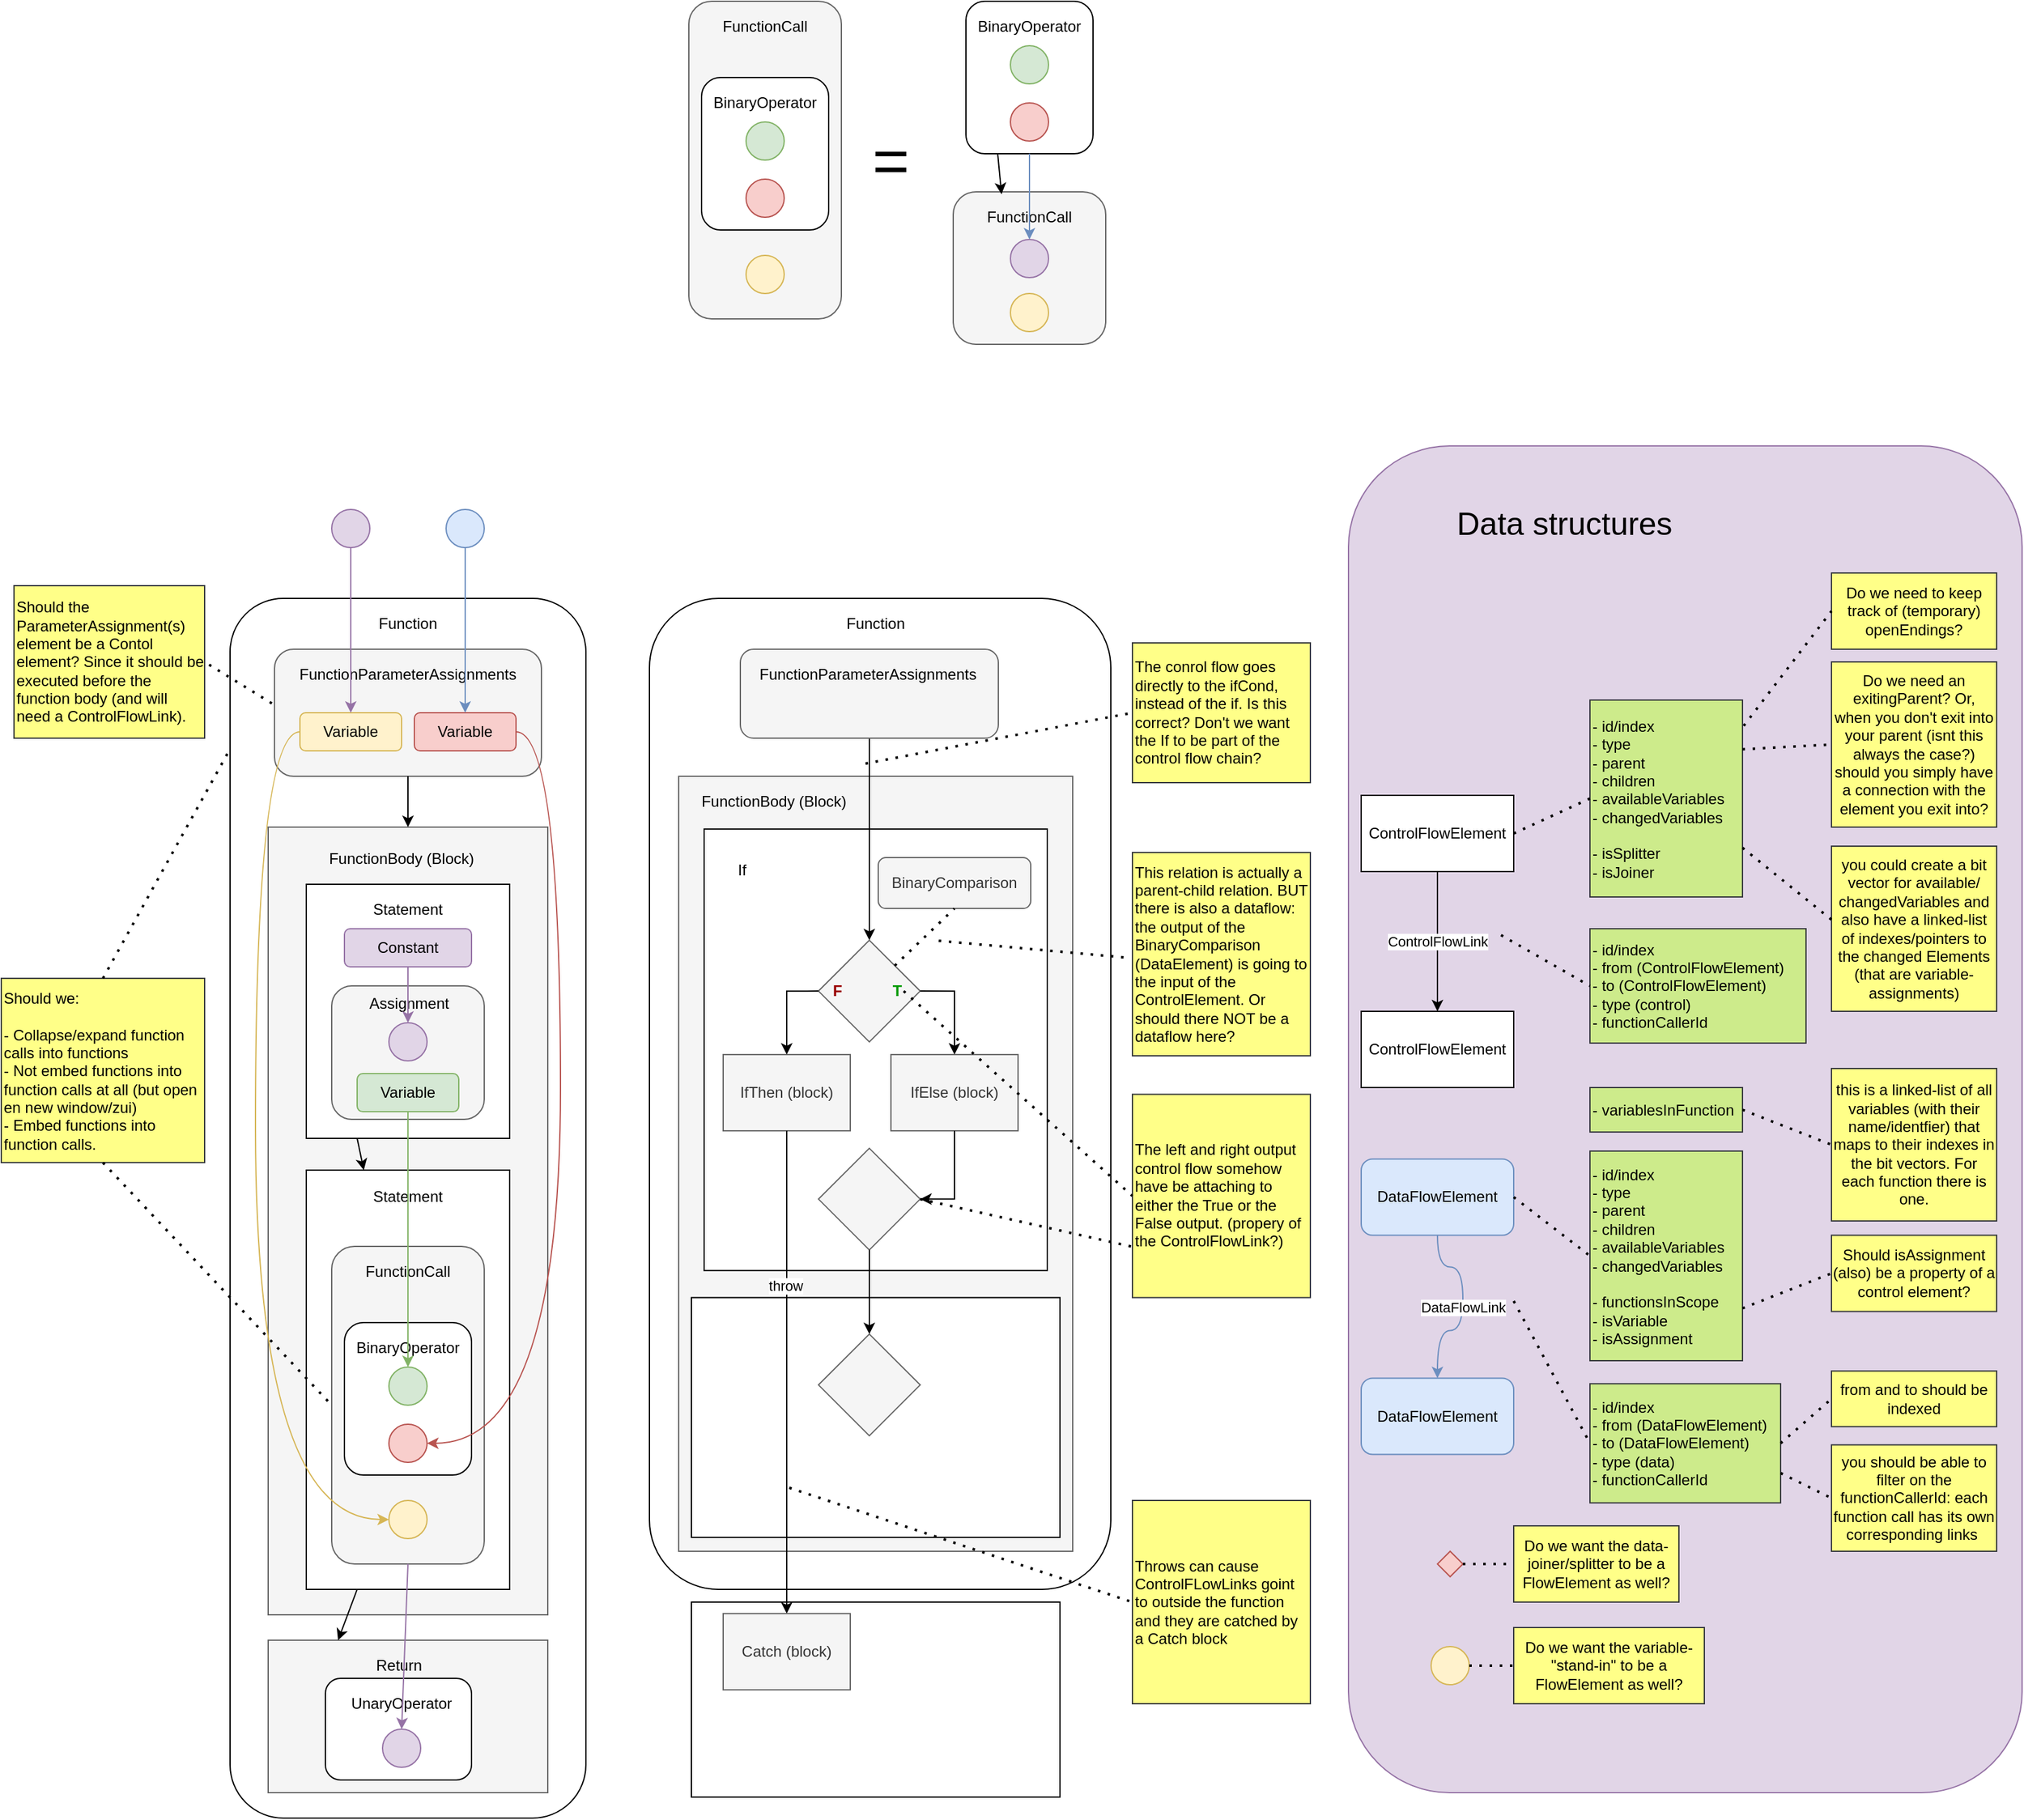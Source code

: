 <mxfile version="14.2.2" type="device" pages="2"><diagram id="1gqrsWvue6vK8yA_Rmo1" name="Data structure"><mxGraphModel dx="2076" dy="2329" grid="1" gridSize="10" guides="1" tooltips="1" connect="1" arrows="1" fold="1" page="1" pageScale="1" pageWidth="1654" pageHeight="1169" math="0" shadow="0"><root><mxCell id="0"/><mxCell id="1" parent="0"/><mxCell id="TIJJHgY5Vcs3w_EQg4G--38" value="" style="rounded=1;whiteSpace=wrap;html=1;fillColor=#e1d5e7;strokeColor=#9673a6;" parent="1" vertex="1"><mxGeometry x="1100" y="30" width="530" height="1060" as="geometry"/></mxCell><mxCell id="TIJJHgY5Vcs3w_EQg4G--26" value="" style="rounded=1;whiteSpace=wrap;html=1;" parent="1" vertex="1"><mxGeometry x="550" y="150" width="363" height="780" as="geometry"/></mxCell><mxCell id="TIJJHgY5Vcs3w_EQg4G--24" value="" style="rounded=0;whiteSpace=wrap;html=1;fillColor=#f5f5f5;strokeColor=#666666;fontColor=#333333;" parent="1" vertex="1"><mxGeometry x="573" y="290" width="310" height="610" as="geometry"/></mxCell><mxCell id="TIJJHgY5Vcs3w_EQg4G--25" value="FunctionBody (Block)" style="text;html=1;strokeColor=none;fillColor=none;align=center;verticalAlign=middle;whiteSpace=wrap;rounded=0;" parent="1" vertex="1"><mxGeometry x="583" y="300" width="130" height="20" as="geometry"/></mxCell><mxCell id="TIJJHgY5Vcs3w_EQg4G--20" value="" style="rounded=0;whiteSpace=wrap;html=1;" parent="1" vertex="1"><mxGeometry x="583" y="940" width="290" height="153.44" as="geometry"/></mxCell><mxCell id="TIJJHgY5Vcs3w_EQg4G--6" value="" style="rounded=0;whiteSpace=wrap;html=1;" parent="1" vertex="1"><mxGeometry x="593" y="331.56" width="270" height="347.5" as="geometry"/></mxCell><mxCell id="yaC77_MLzqhKp65zHFue-23" value="" style="rounded=1;whiteSpace=wrap;html=1;" parent="1" vertex="1"><mxGeometry x="220" y="150" width="280" height="960" as="geometry"/></mxCell><mxCell id="yaC77_MLzqhKp65zHFue-8" value="" style="rounded=0;whiteSpace=wrap;html=1;fillColor=#f5f5f5;strokeColor=#666666;fontColor=#333333;" parent="1" vertex="1"><mxGeometry x="250" y="330" width="220" height="620" as="geometry"/></mxCell><mxCell id="yaC77_MLzqhKp65zHFue-11" value="" style="rounded=0;whiteSpace=wrap;html=1;" parent="1" vertex="1"><mxGeometry x="280" y="600" width="160" height="330" as="geometry"/></mxCell><mxCell id="yaC77_MLzqhKp65zHFue-14" value="" style="rounded=1;whiteSpace=wrap;html=1;fillColor=#f5f5f5;strokeColor=#666666;fontColor=#333333;" parent="1" vertex="1"><mxGeometry x="300" y="660" width="120" height="250" as="geometry"/></mxCell><mxCell id="yaC77_MLzqhKp65zHFue-26" value="" style="rounded=1;whiteSpace=wrap;html=1;fillColor=#f5f5f5;strokeColor=#666666;fontColor=#333333;" parent="1" vertex="1"><mxGeometry x="255" y="190" width="210" height="100" as="geometry"/></mxCell><mxCell id="yaC77_MLzqhKp65zHFue-1" value="" style="rounded=0;whiteSpace=wrap;html=1;" parent="1" vertex="1"><mxGeometry x="280" y="375" width="160" height="200" as="geometry"/></mxCell><mxCell id="yaC77_MLzqhKp65zHFue-2" value="Constant" style="rounded=1;whiteSpace=wrap;html=1;fillColor=#e1d5e7;strokeColor=#9673a6;" parent="1" vertex="1"><mxGeometry x="310" y="410" width="100" height="30" as="geometry"/></mxCell><mxCell id="yaC77_MLzqhKp65zHFue-4" value="" style="rounded=1;whiteSpace=wrap;html=1;fillColor=#f5f5f5;strokeColor=#666666;fontColor=#333333;" parent="1" vertex="1"><mxGeometry x="300" y="455" width="120" height="105" as="geometry"/></mxCell><mxCell id="yaC77_MLzqhKp65zHFue-5" value="Assignment" style="text;html=1;strokeColor=none;fillColor=none;align=center;verticalAlign=middle;whiteSpace=wrap;rounded=0;" parent="1" vertex="1"><mxGeometry x="341" y="459" width="40" height="20" as="geometry"/></mxCell><mxCell id="yaC77_MLzqhKp65zHFue-6" value="Variable" style="rounded=1;whiteSpace=wrap;html=1;fillColor=#d5e8d4;strokeColor=#82b366;" parent="1" vertex="1"><mxGeometry x="320" y="524.06" width="80" height="30" as="geometry"/></mxCell><mxCell id="yaC77_MLzqhKp65zHFue-3" value="" style="endArrow=classic;html=1;exitX=0.5;exitY=1;exitDx=0;exitDy=0;fillColor=#e1d5e7;strokeColor=#9673a6;entryX=0.5;entryY=0;entryDx=0;entryDy=0;" parent="1" source="yaC77_MLzqhKp65zHFue-2" target="LKxM96i7N14Y4izIi6e0-1" edge="1"><mxGeometry width="50" height="50" relative="1" as="geometry"><mxPoint x="570" y="555" as="sourcePoint"/><mxPoint x="620" y="505" as="targetPoint"/></mxGeometry></mxCell><mxCell id="yaC77_MLzqhKp65zHFue-7" value="Statement" style="text;html=1;strokeColor=none;fillColor=none;align=center;verticalAlign=middle;whiteSpace=wrap;rounded=0;" parent="1" vertex="1"><mxGeometry x="340" y="385" width="40" height="20" as="geometry"/></mxCell><mxCell id="yaC77_MLzqhKp65zHFue-9" value="FunctionBody (Block)" style="text;html=1;strokeColor=none;fillColor=none;align=center;verticalAlign=middle;whiteSpace=wrap;rounded=0;" parent="1" vertex="1"><mxGeometry x="290" y="345" width="130" height="20" as="geometry"/></mxCell><mxCell id="yaC77_MLzqhKp65zHFue-12" value="Statement" style="text;html=1;strokeColor=none;fillColor=none;align=center;verticalAlign=middle;whiteSpace=wrap;rounded=0;" parent="1" vertex="1"><mxGeometry x="340" y="611.25" width="40" height="20" as="geometry"/></mxCell><mxCell id="yaC77_MLzqhKp65zHFue-13" value="Variable" style="rounded=1;whiteSpace=wrap;html=1;fillColor=#f8cecc;strokeColor=#b85450;" parent="1" vertex="1"><mxGeometry x="365" y="240" width="80" height="30" as="geometry"/></mxCell><mxCell id="yaC77_MLzqhKp65zHFue-15" value="FunctionCall" style="text;html=1;strokeColor=none;fillColor=none;align=center;verticalAlign=middle;whiteSpace=wrap;rounded=0;" parent="1" vertex="1"><mxGeometry x="340" y="670" width="40" height="20" as="geometry"/></mxCell><mxCell id="yaC77_MLzqhKp65zHFue-16" value="" style="rounded=1;whiteSpace=wrap;html=1;" parent="1" vertex="1"><mxGeometry x="310" y="720" width="100" height="120" as="geometry"/></mxCell><mxCell id="yaC77_MLzqhKp65zHFue-17" value="BinaryOperator" style="text;html=1;strokeColor=none;fillColor=none;align=center;verticalAlign=middle;whiteSpace=wrap;rounded=0;" parent="1" vertex="1"><mxGeometry x="340" y="730" width="40" height="20" as="geometry"/></mxCell><mxCell id="yaC77_MLzqhKp65zHFue-18" value="" style="endArrow=classic;html=1;exitX=0.5;exitY=1;exitDx=0;exitDy=0;fillColor=#d5e8d4;strokeColor=#82b366;" parent="1" source="yaC77_MLzqhKp65zHFue-6" target="yaC77_MLzqhKp65zHFue-19" edge="1"><mxGeometry width="50" height="50" relative="1" as="geometry"><mxPoint x="430" y="830" as="sourcePoint"/><mxPoint x="520" y="740" as="targetPoint"/></mxGeometry></mxCell><mxCell id="yaC77_MLzqhKp65zHFue-19" value="" style="ellipse;whiteSpace=wrap;html=1;aspect=fixed;fillColor=#d5e8d4;strokeColor=#82b366;" parent="1" vertex="1"><mxGeometry x="345" y="755" width="30" height="30" as="geometry"/></mxCell><mxCell id="yaC77_MLzqhKp65zHFue-21" value="" style="ellipse;whiteSpace=wrap;html=1;aspect=fixed;fillColor=#f8cecc;strokeColor=#b85450;" parent="1" vertex="1"><mxGeometry x="345" y="800" width="30" height="30" as="geometry"/></mxCell><mxCell id="yaC77_MLzqhKp65zHFue-22" value="FunctionParameterAssignments" style="text;html=1;strokeColor=none;fillColor=none;align=center;verticalAlign=middle;whiteSpace=wrap;rounded=0;" parent="1" vertex="1"><mxGeometry x="295" y="200" width="130" height="20" as="geometry"/></mxCell><mxCell id="yaC77_MLzqhKp65zHFue-24" value="" style="ellipse;whiteSpace=wrap;html=1;aspect=fixed;fillColor=#dae8fc;strokeColor=#6c8ebf;" parent="1" vertex="1"><mxGeometry x="390" y="80" width="30" height="30" as="geometry"/></mxCell><mxCell id="yaC77_MLzqhKp65zHFue-25" value="" style="endArrow=classic;html=1;entryX=0.5;entryY=0;entryDx=0;entryDy=0;exitX=0.5;exitY=1;exitDx=0;exitDy=0;fillColor=#dae8fc;strokeColor=#6c8ebf;" parent="1" source="yaC77_MLzqhKp65zHFue-24" target="yaC77_MLzqhKp65zHFue-13" edge="1"><mxGeometry width="50" height="50" relative="1" as="geometry"><mxPoint x="430" y="140" as="sourcePoint"/><mxPoint x="480" y="90" as="targetPoint"/></mxGeometry></mxCell><mxCell id="yaC77_MLzqhKp65zHFue-27" value="Function" style="text;html=1;strokeColor=none;fillColor=none;align=center;verticalAlign=middle;whiteSpace=wrap;rounded=0;" parent="1" vertex="1"><mxGeometry x="295" y="160" width="130" height="20" as="geometry"/></mxCell><mxCell id="yaC77_MLzqhKp65zHFue-28" value="Variable" style="rounded=1;whiteSpace=wrap;html=1;fillColor=#fff2cc;strokeColor=#d6b656;" parent="1" vertex="1"><mxGeometry x="275" y="240" width="80" height="30" as="geometry"/></mxCell><mxCell id="yaC77_MLzqhKp65zHFue-29" value="" style="ellipse;whiteSpace=wrap;html=1;aspect=fixed;fillColor=#e1d5e7;strokeColor=#9673a6;" parent="1" vertex="1"><mxGeometry x="300" y="80" width="30" height="30" as="geometry"/></mxCell><mxCell id="yaC77_MLzqhKp65zHFue-31" value="" style="endArrow=classic;html=1;entryX=0.5;entryY=0;entryDx=0;entryDy=0;exitX=0.5;exitY=1;exitDx=0;exitDy=0;fillColor=#e1d5e7;strokeColor=#9673a6;" parent="1" source="yaC77_MLzqhKp65zHFue-29" target="yaC77_MLzqhKp65zHFue-28" edge="1"><mxGeometry width="50" height="50" relative="1" as="geometry"><mxPoint x="400" y="120" as="sourcePoint"/><mxPoint x="400" y="250" as="targetPoint"/></mxGeometry></mxCell><mxCell id="yaC77_MLzqhKp65zHFue-32" value="" style="ellipse;whiteSpace=wrap;html=1;aspect=fixed;fillColor=#fff2cc;strokeColor=#d6b656;" parent="1" vertex="1"><mxGeometry x="345" y="860" width="30" height="30" as="geometry"/></mxCell><mxCell id="yaC77_MLzqhKp65zHFue-34" value="" style="endArrow=classic;html=1;entryX=0;entryY=0.5;entryDx=0;entryDy=0;exitX=0;exitY=0.5;exitDx=0;exitDy=0;edgeStyle=orthogonalEdgeStyle;curved=1;fillColor=#fff2cc;strokeColor=#d6b656;" parent="1" source="yaC77_MLzqhKp65zHFue-28" target="yaC77_MLzqhKp65zHFue-32" edge="1"><mxGeometry width="50" height="50" relative="1" as="geometry"><mxPoint x="130" y="680" as="sourcePoint"/><mxPoint x="480" y="890" as="targetPoint"/><Array as="points"><mxPoint x="240" y="255"/><mxPoint x="240" y="875"/></Array></mxGeometry></mxCell><mxCell id="yaC77_MLzqhKp65zHFue-37" value="" style="endArrow=classic;html=1;exitX=1;exitY=0.5;exitDx=0;exitDy=0;entryX=1;entryY=0.5;entryDx=0;entryDy=0;edgeStyle=orthogonalEdgeStyle;curved=1;fillColor=#f8cecc;strokeColor=#b85450;" parent="1" source="yaC77_MLzqhKp65zHFue-13" target="yaC77_MLzqhKp65zHFue-21" edge="1"><mxGeometry width="50" height="50" relative="1" as="geometry"><mxPoint x="430" y="255" as="sourcePoint"/><mxPoint x="375" y="815" as="targetPoint"/><Array as="points"><mxPoint x="480" y="255"/><mxPoint x="480" y="815"/></Array></mxGeometry></mxCell><mxCell id="yaC77_MLzqhKp65zHFue-39" value="ControlFlowElement" style="rounded=0;whiteSpace=wrap;html=1;" parent="1" vertex="1"><mxGeometry x="1110" y="305" width="120" height="60" as="geometry"/></mxCell><mxCell id="yaC77_MLzqhKp65zHFue-40" value="ControlFlowElement" style="rounded=0;whiteSpace=wrap;html=1;" parent="1" vertex="1"><mxGeometry x="1110" y="475" width="120" height="60" as="geometry"/></mxCell><mxCell id="yaC77_MLzqhKp65zHFue-41" value="ControlFlowLink" style="endArrow=classic;html=1;entryX=0.5;entryY=0;entryDx=0;entryDy=0;exitX=0.5;exitY=1;exitDx=0;exitDy=0;" parent="1" source="yaC77_MLzqhKp65zHFue-39" target="yaC77_MLzqhKp65zHFue-40" edge="1"><mxGeometry width="50" height="50" relative="1" as="geometry"><mxPoint x="830" y="480" as="sourcePoint"/><mxPoint x="880" y="430" as="targetPoint"/></mxGeometry></mxCell><mxCell id="yaC77_MLzqhKp65zHFue-42" value="- id/index&lt;br&gt;- from (ControlFlowElement)&amp;nbsp;&lt;br&gt;- to (ControlFlowElement)&lt;br&gt;- type (control)&lt;br&gt;- functionCallerId" style="rounded=0;whiteSpace=wrap;html=1;fillColor=#cdeb8b;strokeColor=#36393d;align=left;" parent="1" vertex="1"><mxGeometry x="1290" y="410" width="170" height="90" as="geometry"/></mxCell><mxCell id="yaC77_MLzqhKp65zHFue-43" value="" style="endArrow=none;dashed=1;html=1;dashPattern=1 3;strokeWidth=2;entryX=0;entryY=0.5;entryDx=0;entryDy=0;" parent="1" target="yaC77_MLzqhKp65zHFue-42" edge="1"><mxGeometry width="50" height="50" relative="1" as="geometry"><mxPoint x="1220" y="415" as="sourcePoint"/><mxPoint x="1090" y="410" as="targetPoint"/></mxGeometry></mxCell><mxCell id="yaC77_MLzqhKp65zHFue-44" value="- id/index&lt;br&gt;- type&lt;br&gt;- parent&lt;br&gt;- children&lt;br&gt;- availableVariables&lt;br&gt;- changedVariables&lt;br&gt;&lt;br&gt;- isSplitter&lt;br&gt;- isJoiner&lt;br&gt;" style="rounded=0;whiteSpace=wrap;html=1;fillColor=#cdeb8b;strokeColor=#36393d;align=left;" parent="1" vertex="1"><mxGeometry x="1290" y="230" width="120" height="155" as="geometry"/></mxCell><mxCell id="yaC77_MLzqhKp65zHFue-45" value="" style="endArrow=none;dashed=1;html=1;dashPattern=1 3;strokeWidth=2;entryX=0;entryY=0.5;entryDx=0;entryDy=0;exitX=1;exitY=0.5;exitDx=0;exitDy=0;" parent="1" source="yaC77_MLzqhKp65zHFue-39" target="yaC77_MLzqhKp65zHFue-44" edge="1"><mxGeometry width="50" height="50" relative="1" as="geometry"><mxPoint x="1040" y="460" as="sourcePoint"/><mxPoint x="1090" y="410" as="targetPoint"/></mxGeometry></mxCell><mxCell id="yaC77_MLzqhKp65zHFue-46" value="DataFlowElement" style="rounded=1;whiteSpace=wrap;html=1;fillColor=#dae8fc;strokeColor=#6c8ebf;" parent="1" vertex="1"><mxGeometry x="1110" y="591.25" width="120" height="60" as="geometry"/></mxCell><mxCell id="yaC77_MLzqhKp65zHFue-47" value="DataFlowElement" style="rounded=1;whiteSpace=wrap;html=1;fillColor=#dae8fc;strokeColor=#6c8ebf;" parent="1" vertex="1"><mxGeometry x="1110" y="763.75" width="120" height="60" as="geometry"/></mxCell><mxCell id="yaC77_MLzqhKp65zHFue-48" value="DataFlowLink" style="endArrow=classic;html=1;entryX=0.5;entryY=0;entryDx=0;entryDy=0;exitX=0.5;exitY=1;exitDx=0;exitDy=0;edgeStyle=orthogonalEdgeStyle;curved=1;fillColor=#dae8fc;strokeColor=#6c8ebf;" parent="1" source="yaC77_MLzqhKp65zHFue-46" target="yaC77_MLzqhKp65zHFue-47" edge="1"><mxGeometry width="50" height="50" relative="1" as="geometry"><mxPoint x="1100" y="696.25" as="sourcePoint"/><mxPoint x="1150" y="646.25" as="targetPoint"/><Array as="points"><mxPoint x="1170" y="676.25"/><mxPoint x="1190" y="676.25"/><mxPoint x="1190" y="726.25"/><mxPoint x="1170" y="726.25"/></Array></mxGeometry></mxCell><mxCell id="yaC77_MLzqhKp65zHFue-49" value="- id/index&lt;br&gt;- from (DataFlowElement)&amp;nbsp;&lt;br&gt;- to (DataFlowElement)&lt;br&gt;- type (data)&lt;br&gt;- functionCallerId" style="rounded=0;whiteSpace=wrap;html=1;fillColor=#cdeb8b;strokeColor=#36393d;align=left;" parent="1" vertex="1"><mxGeometry x="1290" y="768.13" width="150" height="93.75" as="geometry"/></mxCell><mxCell id="yaC77_MLzqhKp65zHFue-50" value="" style="endArrow=none;dashed=1;html=1;dashPattern=1 3;strokeWidth=2;entryX=0;entryY=0.5;entryDx=0;entryDy=0;" parent="1" target="yaC77_MLzqhKp65zHFue-49" edge="1"><mxGeometry width="50" height="50" relative="1" as="geometry"><mxPoint x="1230" y="703" as="sourcePoint"/><mxPoint x="1260" y="500" as="targetPoint"/></mxGeometry></mxCell><mxCell id="yaC77_MLzqhKp65zHFue-51" value="- id/index&lt;br&gt;- type&lt;br&gt;- parent&lt;br&gt;- children&lt;br&gt;- availableVariables&lt;br&gt;- changedVariables&lt;br&gt;&lt;br&gt;- functionsInScope&lt;br&gt;- isVariable&lt;br&gt;- isAssignment" style="rounded=0;whiteSpace=wrap;html=1;fillColor=#cdeb8b;strokeColor=#36393d;align=left;" parent="1" vertex="1"><mxGeometry x="1290" y="585" width="120" height="165" as="geometry"/></mxCell><mxCell id="yaC77_MLzqhKp65zHFue-52" value="" style="endArrow=none;dashed=1;html=1;dashPattern=1 3;strokeWidth=2;exitX=1;exitY=0.5;exitDx=0;exitDy=0;entryX=0;entryY=0.5;entryDx=0;entryDy=0;" parent="1" source="yaC77_MLzqhKp65zHFue-46" target="yaC77_MLzqhKp65zHFue-51" edge="1"><mxGeometry width="50" height="50" relative="1" as="geometry"><mxPoint x="1210" y="550" as="sourcePoint"/><mxPoint x="1260" y="500" as="targetPoint"/></mxGeometry></mxCell><mxCell id="yaC77_MLzqhKp65zHFue-53" value="" style="rounded=0;whiteSpace=wrap;html=1;fillColor=#f5f5f5;strokeColor=#666666;fontColor=#333333;" parent="1" vertex="1"><mxGeometry x="250" y="970" width="220" height="120" as="geometry"/></mxCell><mxCell id="yaC77_MLzqhKp65zHFue-54" value="Return" style="text;html=1;strokeColor=none;fillColor=none;align=center;verticalAlign=middle;whiteSpace=wrap;rounded=0;" parent="1" vertex="1"><mxGeometry x="287.5" y="980" width="130" height="20" as="geometry"/></mxCell><mxCell id="yaC77_MLzqhKp65zHFue-55" value="" style="rounded=1;whiteSpace=wrap;html=1;" parent="1" vertex="1"><mxGeometry x="295" y="1000" width="115" height="80" as="geometry"/></mxCell><mxCell id="yaC77_MLzqhKp65zHFue-56" value="UnaryOperator" style="text;html=1;strokeColor=none;fillColor=none;align=center;verticalAlign=middle;whiteSpace=wrap;rounded=0;" parent="1" vertex="1"><mxGeometry x="335" y="1010" width="40" height="20" as="geometry"/></mxCell><mxCell id="yaC77_MLzqhKp65zHFue-57" value="" style="ellipse;whiteSpace=wrap;html=1;aspect=fixed;fillColor=#e1d5e7;strokeColor=#9673a6;" parent="1" vertex="1"><mxGeometry x="340" y="1040" width="30" height="30" as="geometry"/></mxCell><mxCell id="yaC77_MLzqhKp65zHFue-58" value="" style="endArrow=classic;html=1;exitX=0.5;exitY=1;exitDx=0;exitDy=0;entryX=0.5;entryY=0;entryDx=0;entryDy=0;fillColor=#e1d5e7;strokeColor=#9673a6;" parent="1" source="yaC77_MLzqhKp65zHFue-14" target="yaC77_MLzqhKp65zHFue-57" edge="1"><mxGeometry width="50" height="50" relative="1" as="geometry"><mxPoint x="790" y="880" as="sourcePoint"/><mxPoint x="840" y="830" as="targetPoint"/></mxGeometry></mxCell><mxCell id="yaC77_MLzqhKp65zHFue-59" value="Do we want the data-joiner/splitter to be a FlowElement as well?" style="rounded=0;whiteSpace=wrap;html=1;fillColor=#ffff88;strokeColor=#36393d;" parent="1" vertex="1"><mxGeometry x="1230" y="880" width="130" height="60" as="geometry"/></mxCell><mxCell id="yaC77_MLzqhKp65zHFue-60" value="" style="rhombus;whiteSpace=wrap;html=1;fillColor=#f8cecc;strokeColor=#b85450;" parent="1" vertex="1"><mxGeometry x="1170" y="900" width="20" height="20" as="geometry"/></mxCell><mxCell id="yaC77_MLzqhKp65zHFue-61" value="" style="endArrow=none;dashed=1;html=1;dashPattern=1 3;strokeWidth=2;exitX=1;exitY=0.5;exitDx=0;exitDy=0;entryX=0;entryY=0.5;entryDx=0;entryDy=0;" parent="1" source="yaC77_MLzqhKp65zHFue-60" target="yaC77_MLzqhKp65zHFue-59" edge="1"><mxGeometry width="50" height="50" relative="1" as="geometry"><mxPoint x="1070" y="710" as="sourcePoint"/><mxPoint x="1120" y="660" as="targetPoint"/></mxGeometry></mxCell><mxCell id="yaC77_MLzqhKp65zHFue-62" value="" style="ellipse;whiteSpace=wrap;html=1;aspect=fixed;fillColor=#fff2cc;strokeColor=#d6b656;" parent="1" vertex="1"><mxGeometry x="1165" y="975" width="30" height="30" as="geometry"/></mxCell><mxCell id="yaC77_MLzqhKp65zHFue-63" value="Do we want the variable-&quot;stand-in&quot; to be a FlowElement as well?" style="rounded=0;whiteSpace=wrap;html=1;fillColor=#ffff88;strokeColor=#36393d;" parent="1" vertex="1"><mxGeometry x="1230" y="960" width="150" height="60" as="geometry"/></mxCell><mxCell id="yaC77_MLzqhKp65zHFue-64" value="" style="endArrow=none;dashed=1;html=1;dashPattern=1 3;strokeWidth=2;entryX=0;entryY=0.5;entryDx=0;entryDy=0;exitX=1;exitY=0.5;exitDx=0;exitDy=0;" parent="1" source="yaC77_MLzqhKp65zHFue-62" target="yaC77_MLzqhKp65zHFue-63" edge="1"><mxGeometry width="50" height="50" relative="1" as="geometry"><mxPoint x="1010" y="820" as="sourcePoint"/><mxPoint x="1060" y="770" as="targetPoint"/></mxGeometry></mxCell><mxCell id="yaC77_MLzqhKp65zHFue-65" value="Should isAssignment (also) be a property of a control element?" style="rounded=0;whiteSpace=wrap;html=1;fillColor=#ffff88;strokeColor=#36393d;" parent="1" vertex="1"><mxGeometry x="1480" y="651.25" width="130" height="60" as="geometry"/></mxCell><mxCell id="yaC77_MLzqhKp65zHFue-66" value="" style="endArrow=none;dashed=1;html=1;dashPattern=1 3;strokeWidth=2;entryX=0;entryY=0.5;entryDx=0;entryDy=0;exitX=1;exitY=0.75;exitDx=0;exitDy=0;" parent="1" source="yaC77_MLzqhKp65zHFue-51" target="yaC77_MLzqhKp65zHFue-65" edge="1"><mxGeometry width="50" height="50" relative="1" as="geometry"><mxPoint x="1010" y="700" as="sourcePoint"/><mxPoint x="1060" y="650" as="targetPoint"/></mxGeometry></mxCell><mxCell id="yaC77_MLzqhKp65zHFue-67" value="Do we need an exitingParent? Or, when you don't exit into your parent (isnt this always the case?) should you simply have a connection with the element you exit into?" style="rounded=0;whiteSpace=wrap;html=1;fillColor=#ffff88;strokeColor=#36393d;" parent="1" vertex="1"><mxGeometry x="1480" y="200" width="130" height="130" as="geometry"/></mxCell><mxCell id="yaC77_MLzqhKp65zHFue-68" value="" style="endArrow=none;dashed=1;html=1;dashPattern=1 3;strokeWidth=2;entryX=0;entryY=0.5;entryDx=0;entryDy=0;exitX=1;exitY=0.25;exitDx=0;exitDy=0;" parent="1" source="yaC77_MLzqhKp65zHFue-44" target="yaC77_MLzqhKp65zHFue-67" edge="1"><mxGeometry width="50" height="50" relative="1" as="geometry"><mxPoint x="1020" y="460" as="sourcePoint"/><mxPoint x="1070" y="410" as="targetPoint"/></mxGeometry></mxCell><mxCell id="yaC77_MLzqhKp65zHFue-70" value="- variablesInFunction" style="rounded=0;whiteSpace=wrap;html=1;fillColor=#cdeb8b;strokeColor=#36393d;align=left;" parent="1" vertex="1"><mxGeometry x="1290" y="535" width="120" height="35" as="geometry"/></mxCell><mxCell id="yaC77_MLzqhKp65zHFue-71" value="you could create a bit vector for available/&lt;br&gt;changedVariables and also have a linked-list of indexes/pointers to the changed Elements (that are variable-assignments)" style="rounded=0;whiteSpace=wrap;html=1;fillColor=#ffff88;strokeColor=#36393d;" parent="1" vertex="1"><mxGeometry x="1480" y="345" width="130" height="130" as="geometry"/></mxCell><mxCell id="yaC77_MLzqhKp65zHFue-72" value="" style="endArrow=none;dashed=1;html=1;dashPattern=1 3;strokeWidth=2;entryX=0;entryY=0.445;entryDx=0;entryDy=0;entryPerimeter=0;exitX=1;exitY=0.75;exitDx=0;exitDy=0;" parent="1" source="yaC77_MLzqhKp65zHFue-44" target="yaC77_MLzqhKp65zHFue-71" edge="1"><mxGeometry width="50" height="50" relative="1" as="geometry"><mxPoint x="1020" y="280" as="sourcePoint"/><mxPoint x="1070" y="230" as="targetPoint"/></mxGeometry></mxCell><mxCell id="yaC77_MLzqhKp65zHFue-73" value="this is a linked-list of all variables (with their name/identfier) that maps to their indexes in the bit vectors. For each function there is one." style="rounded=0;whiteSpace=wrap;html=1;fillColor=#ffff88;strokeColor=#36393d;" parent="1" vertex="1"><mxGeometry x="1480" y="520" width="130" height="120" as="geometry"/></mxCell><mxCell id="yaC77_MLzqhKp65zHFue-74" value="" style="endArrow=none;dashed=1;html=1;dashPattern=1 3;strokeWidth=2;entryX=0;entryY=0.5;entryDx=0;entryDy=0;exitX=1;exitY=0.5;exitDx=0;exitDy=0;" parent="1" source="yaC77_MLzqhKp65zHFue-70" target="yaC77_MLzqhKp65zHFue-73" edge="1"><mxGeometry width="50" height="50" relative="1" as="geometry"><mxPoint x="1020" y="290" as="sourcePoint"/><mxPoint x="1070" y="240" as="targetPoint"/></mxGeometry></mxCell><mxCell id="yaC77_MLzqhKp65zHFue-75" value="Should we:&lt;br&gt;&lt;br&gt;- Collapse/expand function calls into functions&lt;br&gt;- Not embed functions into function calls at all (but open en new window/zui)&lt;br&gt;- Embed functions into function calls." style="rounded=0;whiteSpace=wrap;html=1;fillColor=#ffff88;strokeColor=#36393d;align=left;" parent="1" vertex="1"><mxGeometry x="40" y="449.06" width="160" height="145" as="geometry"/></mxCell><mxCell id="yaC77_MLzqhKp65zHFue-76" value="" style="endArrow=none;dashed=1;html=1;dashPattern=1 3;strokeWidth=2;exitX=0.5;exitY=1;exitDx=0;exitDy=0;entryX=0;entryY=0.5;entryDx=0;entryDy=0;" parent="1" source="yaC77_MLzqhKp65zHFue-75" target="yaC77_MLzqhKp65zHFue-14" edge="1"><mxGeometry width="50" height="50" relative="1" as="geometry"><mxPoint x="390" y="680" as="sourcePoint"/><mxPoint x="440" y="630" as="targetPoint"/></mxGeometry></mxCell><mxCell id="yaC77_MLzqhKp65zHFue-77" value="" style="endArrow=none;dashed=1;html=1;dashPattern=1 3;strokeWidth=2;exitX=0.5;exitY=0;exitDx=0;exitDy=0;entryX=-0.005;entryY=0.126;entryDx=0;entryDy=0;entryPerimeter=0;" parent="1" source="yaC77_MLzqhKp65zHFue-75" target="yaC77_MLzqhKp65zHFue-23" edge="1"><mxGeometry width="50" height="50" relative="1" as="geometry"><mxPoint x="140" y="788.75" as="sourcePoint"/><mxPoint x="310" y="795" as="targetPoint"/></mxGeometry></mxCell><mxCell id="yaC77_MLzqhKp65zHFue-78" value="from and to should be indexed" style="rounded=0;whiteSpace=wrap;html=1;fillColor=#ffff88;strokeColor=#36393d;" parent="1" vertex="1"><mxGeometry x="1480" y="758.13" width="130" height="43.75" as="geometry"/></mxCell><mxCell id="yaC77_MLzqhKp65zHFue-79" value="" style="endArrow=none;dashed=1;html=1;dashPattern=1 3;strokeWidth=2;exitX=1;exitY=0.5;exitDx=0;exitDy=0;entryX=0;entryY=0.5;entryDx=0;entryDy=0;" parent="1" source="yaC77_MLzqhKp65zHFue-49" target="yaC77_MLzqhKp65zHFue-78" edge="1"><mxGeometry width="50" height="50" relative="1" as="geometry"><mxPoint x="1280" y="630" as="sourcePoint"/><mxPoint x="1330" y="580" as="targetPoint"/></mxGeometry></mxCell><mxCell id="yaC77_MLzqhKp65zHFue-80" value="you should be able to filter on the functionCallerId: each function call has its own corresponding links&amp;nbsp;" style="rounded=0;whiteSpace=wrap;html=1;fillColor=#ffff88;strokeColor=#36393d;" parent="1" vertex="1"><mxGeometry x="1480" y="816.25" width="130" height="83.75" as="geometry"/></mxCell><mxCell id="yaC77_MLzqhKp65zHFue-81" value="" style="endArrow=none;dashed=1;html=1;dashPattern=1 3;strokeWidth=2;exitX=1;exitY=0.75;exitDx=0;exitDy=0;entryX=0;entryY=0.5;entryDx=0;entryDy=0;" parent="1" source="yaC77_MLzqhKp65zHFue-49" target="yaC77_MLzqhKp65zHFue-80" edge="1"><mxGeometry width="50" height="50" relative="1" as="geometry"><mxPoint x="1450" y="803.755" as="sourcePoint"/><mxPoint x="1490" y="790.005" as="targetPoint"/></mxGeometry></mxCell><mxCell id="yaC77_MLzqhKp65zHFue-82" value="" style="endArrow=classic;html=1;exitX=0.25;exitY=1;exitDx=0;exitDy=0;entryX=0.25;entryY=0;entryDx=0;entryDy=0;" parent="1" source="yaC77_MLzqhKp65zHFue-11" target="yaC77_MLzqhKp65zHFue-53" edge="1"><mxGeometry width="50" height="50" relative="1" as="geometry"><mxPoint x="610" y="830" as="sourcePoint"/><mxPoint x="660" y="780" as="targetPoint"/></mxGeometry></mxCell><mxCell id="yaC77_MLzqhKp65zHFue-83" value="" style="endArrow=classic;html=1;exitX=0.25;exitY=1;exitDx=0;exitDy=0;" parent="1" source="yaC77_MLzqhKp65zHFue-1" target="yaC77_MLzqhKp65zHFue-11" edge="1"><mxGeometry width="50" height="50" relative="1" as="geometry"><mxPoint x="330" y="940" as="sourcePoint"/><mxPoint x="315" y="980" as="targetPoint"/></mxGeometry></mxCell><mxCell id="yaC77_MLzqhKp65zHFue-84" value="" style="endArrow=classic;html=1;exitX=0.5;exitY=1;exitDx=0;exitDy=0;entryX=0.5;entryY=0;entryDx=0;entryDy=0;" parent="1" source="yaC77_MLzqhKp65zHFue-26" target="yaC77_MLzqhKp65zHFue-8" edge="1"><mxGeometry width="50" height="50" relative="1" as="geometry"><mxPoint x="330" y="585" as="sourcePoint"/><mxPoint x="335.263" y="610" as="targetPoint"/></mxGeometry></mxCell><mxCell id="yaC77_MLzqhKp65zHFue-85" value="Should the ParameterAssignment(s) element be a Contol element? Since it should be executed before the function body (and will need a ControlFlowLink)." style="rounded=0;whiteSpace=wrap;html=1;align=left;fillColor=#ffff88;strokeColor=#36393d;" parent="1" vertex="1"><mxGeometry x="50" y="140" width="150" height="120" as="geometry"/></mxCell><mxCell id="yaC77_MLzqhKp65zHFue-86" value="" style="endArrow=none;dashed=1;html=1;dashPattern=1 3;strokeWidth=2;entryX=1;entryY=0.5;entryDx=0;entryDy=0;exitX=-0.01;exitY=0.426;exitDx=0;exitDy=0;exitPerimeter=0;" parent="1" source="yaC77_MLzqhKp65zHFue-26" target="yaC77_MLzqhKp65zHFue-85" edge="1"><mxGeometry width="50" height="50" relative="1" as="geometry"><mxPoint x="390" y="240" as="sourcePoint"/><mxPoint x="440" y="190" as="targetPoint"/></mxGeometry></mxCell><mxCell id="yaC77_MLzqhKp65zHFue-87" value="Do we need to keep track of (temporary) openEndings?" style="rounded=0;whiteSpace=wrap;html=1;fillColor=#ffff88;strokeColor=#36393d;" parent="1" vertex="1"><mxGeometry x="1480" y="130" width="130" height="60" as="geometry"/></mxCell><mxCell id="yaC77_MLzqhKp65zHFue-88" value="" style="endArrow=none;dashed=1;html=1;dashPattern=1 3;strokeWidth=2;entryX=0;entryY=0.5;entryDx=0;entryDy=0;exitX=1.008;exitY=0.131;exitDx=0;exitDy=0;exitPerimeter=0;" parent="1" source="yaC77_MLzqhKp65zHFue-44" target="yaC77_MLzqhKp65zHFue-87" edge="1"><mxGeometry width="50" height="50" relative="1" as="geometry"><mxPoint x="1420" y="278.75" as="sourcePoint"/><mxPoint x="1490" y="275" as="targetPoint"/></mxGeometry></mxCell><mxCell id="TIJJHgY5Vcs3w_EQg4G--1" value="" style="rhombus;whiteSpace=wrap;html=1;fillColor=#f5f5f5;strokeColor=#666666;fontColor=#333333;" parent="1" vertex="1"><mxGeometry x="683" y="419.06" width="80" height="80" as="geometry"/></mxCell><mxCell id="TIJJHgY5Vcs3w_EQg4G--2" value="BinaryComparison" style="rounded=1;whiteSpace=wrap;html=1;fillColor=#f5f5f5;strokeColor=#666666;fontColor=#333333;" parent="1" vertex="1"><mxGeometry x="730" y="354.06" width="120" height="40" as="geometry"/></mxCell><mxCell id="TIJJHgY5Vcs3w_EQg4G--3" value="" style="endArrow=none;dashed=1;html=1;dashPattern=1 3;strokeWidth=2;entryX=0.5;entryY=1;entryDx=0;entryDy=0;exitX=1;exitY=0;exitDx=0;exitDy=0;" parent="1" source="TIJJHgY5Vcs3w_EQg4G--1" target="TIJJHgY5Vcs3w_EQg4G--2" edge="1"><mxGeometry width="50" height="50" relative="1" as="geometry"><mxPoint x="643" y="449.06" as="sourcePoint"/><mxPoint x="693" y="399.06" as="targetPoint"/></mxGeometry></mxCell><mxCell id="TIJJHgY5Vcs3w_EQg4G--4" value="IfThen (block)" style="rounded=0;whiteSpace=wrap;html=1;fillColor=#f5f5f5;strokeColor=#666666;fontColor=#333333;" parent="1" vertex="1"><mxGeometry x="608" y="509.06" width="100" height="60" as="geometry"/></mxCell><mxCell id="TIJJHgY5Vcs3w_EQg4G--5" value="IfElse (block)" style="rounded=0;whiteSpace=wrap;html=1;fillColor=#f5f5f5;strokeColor=#666666;fontColor=#333333;" parent="1" vertex="1"><mxGeometry x="740" y="509.06" width="100" height="60" as="geometry"/></mxCell><mxCell id="TIJJHgY5Vcs3w_EQg4G--7" value="If" style="text;html=1;strokeColor=none;fillColor=none;align=center;verticalAlign=middle;whiteSpace=wrap;rounded=0;" parent="1" vertex="1"><mxGeometry x="593" y="354.06" width="60" height="20" as="geometry"/></mxCell><mxCell id="TIJJHgY5Vcs3w_EQg4G--8" value="" style="endArrow=classic;html=1;exitX=0;exitY=0.5;exitDx=0;exitDy=0;entryX=0.5;entryY=0;entryDx=0;entryDy=0;edgeStyle=orthogonalEdgeStyle;rounded=0;" parent="1" source="TIJJHgY5Vcs3w_EQg4G--1" target="TIJJHgY5Vcs3w_EQg4G--4" edge="1"><mxGeometry width="50" height="50" relative="1" as="geometry"><mxPoint x="643" y="449.06" as="sourcePoint"/><mxPoint x="693" y="399.06" as="targetPoint"/></mxGeometry></mxCell><mxCell id="TIJJHgY5Vcs3w_EQg4G--9" value="" style="endArrow=classic;html=1;exitX=1;exitY=0.5;exitDx=0;exitDy=0;entryX=0.5;entryY=0;entryDx=0;entryDy=0;edgeStyle=orthogonalEdgeStyle;rounded=0;" parent="1" source="TIJJHgY5Vcs3w_EQg4G--1" target="TIJJHgY5Vcs3w_EQg4G--5" edge="1"><mxGeometry width="50" height="50" relative="1" as="geometry"><mxPoint x="703" y="469.06" as="sourcePoint"/><mxPoint x="643" y="519.06" as="targetPoint"/></mxGeometry></mxCell><mxCell id="TIJJHgY5Vcs3w_EQg4G--10" value="" style="rhombus;whiteSpace=wrap;html=1;fillColor=#f5f5f5;strokeColor=#666666;fontColor=#333333;" parent="1" vertex="1"><mxGeometry x="683" y="582.81" width="80" height="80" as="geometry"/></mxCell><mxCell id="TIJJHgY5Vcs3w_EQg4G--12" value="" style="endArrow=classic;html=1;exitX=0.5;exitY=1;exitDx=0;exitDy=0;entryX=1;entryY=0.5;entryDx=0;entryDy=0;edgeStyle=orthogonalEdgeStyle;rounded=0;" parent="1" source="TIJJHgY5Vcs3w_EQg4G--5" target="TIJJHgY5Vcs3w_EQg4G--10" edge="1"><mxGeometry width="50" height="50" relative="1" as="geometry"><mxPoint x="643" y="579.06" as="sourcePoint"/><mxPoint x="693" y="632.81" as="targetPoint"/></mxGeometry></mxCell><mxCell id="TIJJHgY5Vcs3w_EQg4G--13" value="" style="rounded=0;whiteSpace=wrap;html=1;" parent="1" vertex="1"><mxGeometry x="583" y="700.31" width="290" height="188.75" as="geometry"/></mxCell><mxCell id="TIJJHgY5Vcs3w_EQg4G--14" value="" style="rhombus;whiteSpace=wrap;html=1;fillColor=#f5f5f5;strokeColor=#666666;fontColor=#333333;" parent="1" vertex="1"><mxGeometry x="683" y="729.06" width="80" height="80" as="geometry"/></mxCell><mxCell id="TIJJHgY5Vcs3w_EQg4G--15" value="" style="endArrow=classic;html=1;entryX=0.5;entryY=0;entryDx=0;entryDy=0;exitX=0.5;exitY=1;exitDx=0;exitDy=0;" parent="1" source="TIJJHgY5Vcs3w_EQg4G--10" target="TIJJHgY5Vcs3w_EQg4G--14" edge="1"><mxGeometry width="50" height="50" relative="1" as="geometry"><mxPoint x="643" y="569.06" as="sourcePoint"/><mxPoint x="693" y="519.06" as="targetPoint"/></mxGeometry></mxCell><mxCell id="TIJJHgY5Vcs3w_EQg4G--16" value="" style="endArrow=classic;html=1;exitX=0.5;exitY=1;exitDx=0;exitDy=0;" parent="1" source="TIJJHgY5Vcs3w_EQg4G--28" edge="1"><mxGeometry width="50" height="50" relative="1" as="geometry"><mxPoint x="723" y="299.06" as="sourcePoint"/><mxPoint x="723" y="419.06" as="targetPoint"/></mxGeometry></mxCell><mxCell id="TIJJHgY5Vcs3w_EQg4G--17" value="This relation is actually a parent-child relation. BUT there is also a dataflow: the output of the BinaryComparison (DataElement) is going to the input of the ControlElement. Or should there NOT be a dataflow here?&amp;nbsp;" style="rounded=0;whiteSpace=wrap;html=1;fillColor=#ffff88;strokeColor=#36393d;align=left;" parent="1" vertex="1"><mxGeometry x="930" y="350" width="140" height="160" as="geometry"/></mxCell><mxCell id="TIJJHgY5Vcs3w_EQg4G--18" value="" style="endArrow=none;dashed=1;html=1;dashPattern=1 3;strokeWidth=2;exitX=0;exitY=0.5;exitDx=0;exitDy=0;" parent="1" edge="1"><mxGeometry width="50" height="50" relative="1" as="geometry"><mxPoint x="923" y="432.5" as="sourcePoint"/><mxPoint x="773" y="419.06" as="targetPoint"/></mxGeometry></mxCell><mxCell id="TIJJHgY5Vcs3w_EQg4G--11" value="" style="endArrow=classic;html=1;exitX=0.5;exitY=1;exitDx=0;exitDy=0;edgeStyle=orthogonalEdgeStyle;rounded=0;entryX=0.5;entryY=0;entryDx=0;entryDy=0;" parent="1" source="TIJJHgY5Vcs3w_EQg4G--4" target="TIJJHgY5Vcs3w_EQg4G--19" edge="1"><mxGeometry width="50" height="50" relative="1" as="geometry"><mxPoint x="693" y="469.06" as="sourcePoint"/><mxPoint x="658" y="969.06" as="targetPoint"/></mxGeometry></mxCell><mxCell id="TIJJHgY5Vcs3w_EQg4G--21" value="throw" style="edgeLabel;html=1;align=center;verticalAlign=middle;resizable=0;points=[];" parent="TIJJHgY5Vcs3w_EQg4G--11" vertex="1" connectable="0"><mxGeometry x="-0.358" y="-1" relative="1" as="geometry"><mxPoint as="offset"/></mxGeometry></mxCell><mxCell id="TIJJHgY5Vcs3w_EQg4G--19" value="Catch (block)" style="rounded=0;whiteSpace=wrap;html=1;fillColor=#f5f5f5;strokeColor=#666666;fontColor=#333333;" parent="1" vertex="1"><mxGeometry x="608" y="949.06" width="100" height="60" as="geometry"/></mxCell><mxCell id="TIJJHgY5Vcs3w_EQg4G--22" value="T" style="text;html=1;strokeColor=none;fillColor=none;align=center;verticalAlign=middle;whiteSpace=wrap;rounded=0;fontColor=#009900;fontStyle=1" parent="1" vertex="1"><mxGeometry x="740" y="449.06" width="10" height="20" as="geometry"/></mxCell><mxCell id="TIJJHgY5Vcs3w_EQg4G--23" value="F" style="text;html=1;strokeColor=none;fillColor=none;align=center;verticalAlign=middle;whiteSpace=wrap;rounded=0;fontStyle=1;fontColor=#990000;" parent="1" vertex="1"><mxGeometry x="693" y="449.06" width="10" height="20" as="geometry"/></mxCell><mxCell id="TIJJHgY5Vcs3w_EQg4G--27" value="Function" style="text;html=1;strokeColor=none;fillColor=none;align=center;verticalAlign=middle;whiteSpace=wrap;rounded=0;" parent="1" vertex="1"><mxGeometry x="663" y="160" width="130" height="20" as="geometry"/></mxCell><mxCell id="TIJJHgY5Vcs3w_EQg4G--28" value="" style="rounded=1;whiteSpace=wrap;html=1;fillColor=#f5f5f5;strokeColor=#666666;fontColor=#333333;" parent="1" vertex="1"><mxGeometry x="621.5" y="190" width="203" height="70" as="geometry"/></mxCell><mxCell id="TIJJHgY5Vcs3w_EQg4G--29" value="FunctionParameterAssignments" style="text;html=1;strokeColor=none;fillColor=none;align=center;verticalAlign=middle;whiteSpace=wrap;rounded=0;" parent="1" vertex="1"><mxGeometry x="657" y="200" width="130" height="20" as="geometry"/></mxCell><mxCell id="TIJJHgY5Vcs3w_EQg4G--30" value="The conrol flow goes directly to the ifCond, instead of the if. Is this correct? Don't we want the If to be part of the control flow chain?" style="rounded=0;whiteSpace=wrap;html=1;strokeColor=#36393d;align=left;fillColor=#ffff88;" parent="1" vertex="1"><mxGeometry x="930" y="185" width="140" height="110" as="geometry"/></mxCell><mxCell id="TIJJHgY5Vcs3w_EQg4G--31" value="" style="endArrow=none;dashed=1;html=1;dashPattern=1 3;strokeWidth=2;fontColor=#990000;entryX=0;entryY=0.5;entryDx=0;entryDy=0;" parent="1" target="TIJJHgY5Vcs3w_EQg4G--30" edge="1"><mxGeometry width="50" height="50" relative="1" as="geometry"><mxPoint x="720" y="280" as="sourcePoint"/><mxPoint x="750" y="270" as="targetPoint"/></mxGeometry></mxCell><mxCell id="TIJJHgY5Vcs3w_EQg4G--33" value="The left and right output control flow somehow have be attaching to either the True or the False output. (propery of the ControlFlowLink?)" style="rounded=0;whiteSpace=wrap;html=1;fillColor=#ffff88;strokeColor=#36393d;align=left;" parent="1" vertex="1"><mxGeometry x="930" y="540.31" width="140" height="160" as="geometry"/></mxCell><mxCell id="TIJJHgY5Vcs3w_EQg4G--34" value="" style="endArrow=none;dashed=1;html=1;dashPattern=1 3;strokeWidth=2;fontColor=#990000;entryX=0;entryY=0.5;entryDx=0;entryDy=0;exitX=1;exitY=0.5;exitDx=0;exitDy=0;" parent="1" source="TIJJHgY5Vcs3w_EQg4G--22" target="TIJJHgY5Vcs3w_EQg4G--33" edge="1"><mxGeometry width="50" height="50" relative="1" as="geometry"><mxPoint x="690" y="610" as="sourcePoint"/><mxPoint x="740" y="560" as="targetPoint"/></mxGeometry></mxCell><mxCell id="TIJJHgY5Vcs3w_EQg4G--35" value="" style="endArrow=none;dashed=1;html=1;dashPattern=1 3;strokeWidth=2;fontColor=#990000;entryX=0;entryY=0.75;entryDx=0;entryDy=0;exitX=1;exitY=0.5;exitDx=0;exitDy=0;" parent="1" source="TIJJHgY5Vcs3w_EQg4G--10" target="TIJJHgY5Vcs3w_EQg4G--33" edge="1"><mxGeometry width="50" height="50" relative="1" as="geometry"><mxPoint x="760" y="469.06" as="sourcePoint"/><mxPoint x="940" y="630.31" as="targetPoint"/></mxGeometry></mxCell><mxCell id="TIJJHgY5Vcs3w_EQg4G--36" value="Throws can cause ControlFLowLinks goint to outside the function and they are catched by a Catch block" style="rounded=0;whiteSpace=wrap;html=1;fillColor=#ffff88;strokeColor=#36393d;align=left;" parent="1" vertex="1"><mxGeometry x="930" y="860" width="140" height="160" as="geometry"/></mxCell><mxCell id="TIJJHgY5Vcs3w_EQg4G--37" value="" style="endArrow=none;dashed=1;html=1;dashPattern=1 3;strokeWidth=2;fontColor=#990000;entryX=0;entryY=0.5;entryDx=0;entryDy=0;" parent="1" target="TIJJHgY5Vcs3w_EQg4G--36" edge="1"><mxGeometry width="50" height="50" relative="1" as="geometry"><mxPoint x="660" y="850" as="sourcePoint"/><mxPoint x="450" y="660" as="targetPoint"/></mxGeometry></mxCell><mxCell id="TIJJHgY5Vcs3w_EQg4G--39" value="Data structures" style="text;html=1;strokeColor=none;fillColor=none;align=center;verticalAlign=middle;whiteSpace=wrap;rounded=0;fontSize=25;" parent="1" vertex="1"><mxGeometry x="1165" y="80" width="210" height="20" as="geometry"/></mxCell><mxCell id="LKxM96i7N14Y4izIi6e0-1" value="" style="ellipse;whiteSpace=wrap;html=1;aspect=fixed;fillColor=#e1d5e7;strokeColor=#9673a6;" parent="1" vertex="1"><mxGeometry x="345" y="484" width="30" height="30" as="geometry"/></mxCell><mxCell id="4EKVxzFr5ach4A5bNyD--1" value="" style="rounded=1;whiteSpace=wrap;html=1;fillColor=#f5f5f5;strokeColor=#666666;fontColor=#333333;" vertex="1" parent="1"><mxGeometry x="581" y="-320" width="120" height="250" as="geometry"/></mxCell><mxCell id="4EKVxzFr5ach4A5bNyD--2" value="FunctionCall" style="text;html=1;strokeColor=none;fillColor=none;align=center;verticalAlign=middle;whiteSpace=wrap;rounded=0;" vertex="1" parent="1"><mxGeometry x="621" y="-310" width="40" height="20" as="geometry"/></mxCell><mxCell id="4EKVxzFr5ach4A5bNyD--3" value="" style="rounded=1;whiteSpace=wrap;html=1;" vertex="1" parent="1"><mxGeometry x="591" y="-260" width="100" height="120" as="geometry"/></mxCell><mxCell id="4EKVxzFr5ach4A5bNyD--4" value="BinaryOperator" style="text;html=1;strokeColor=none;fillColor=none;align=center;verticalAlign=middle;whiteSpace=wrap;rounded=0;" vertex="1" parent="1"><mxGeometry x="621" y="-250" width="40" height="20" as="geometry"/></mxCell><mxCell id="4EKVxzFr5ach4A5bNyD--5" value="" style="ellipse;whiteSpace=wrap;html=1;aspect=fixed;fillColor=#d5e8d4;strokeColor=#82b366;" vertex="1" parent="1"><mxGeometry x="626" y="-225" width="30" height="30" as="geometry"/></mxCell><mxCell id="4EKVxzFr5ach4A5bNyD--6" value="" style="ellipse;whiteSpace=wrap;html=1;aspect=fixed;fillColor=#f8cecc;strokeColor=#b85450;" vertex="1" parent="1"><mxGeometry x="626" y="-180" width="30" height="30" as="geometry"/></mxCell><mxCell id="4EKVxzFr5ach4A5bNyD--7" value="" style="ellipse;whiteSpace=wrap;html=1;aspect=fixed;fillColor=#fff2cc;strokeColor=#d6b656;" vertex="1" parent="1"><mxGeometry x="626" y="-120" width="30" height="30" as="geometry"/></mxCell><mxCell id="4EKVxzFr5ach4A5bNyD--8" value="=" style="text;html=1;strokeColor=none;fillColor=none;align=center;verticalAlign=middle;whiteSpace=wrap;rounded=0;fontSize=50;" vertex="1" parent="1"><mxGeometry x="720" y="-205" width="40" height="20" as="geometry"/></mxCell><mxCell id="4EKVxzFr5ach4A5bNyD--9" value="" style="rounded=1;whiteSpace=wrap;html=1;fillColor=#f5f5f5;strokeColor=#666666;fontColor=#333333;" vertex="1" parent="1"><mxGeometry x="789" y="-170" width="120" height="120" as="geometry"/></mxCell><mxCell id="4EKVxzFr5ach4A5bNyD--10" value="FunctionCall" style="text;html=1;strokeColor=none;fillColor=none;align=center;verticalAlign=middle;whiteSpace=wrap;rounded=0;" vertex="1" parent="1"><mxGeometry x="829" y="-160" width="40" height="20" as="geometry"/></mxCell><mxCell id="4EKVxzFr5ach4A5bNyD--11" value="" style="rounded=1;whiteSpace=wrap;html=1;" vertex="1" parent="1"><mxGeometry x="799" y="-320" width="100" height="120" as="geometry"/></mxCell><mxCell id="4EKVxzFr5ach4A5bNyD--12" value="BinaryOperator" style="text;html=1;strokeColor=none;fillColor=none;align=center;verticalAlign=middle;whiteSpace=wrap;rounded=0;" vertex="1" parent="1"><mxGeometry x="829" y="-310" width="40" height="20" as="geometry"/></mxCell><mxCell id="4EKVxzFr5ach4A5bNyD--13" value="" style="ellipse;whiteSpace=wrap;html=1;aspect=fixed;fillColor=#d5e8d4;strokeColor=#82b366;" vertex="1" parent="1"><mxGeometry x="834" y="-285" width="30" height="30" as="geometry"/></mxCell><mxCell id="4EKVxzFr5ach4A5bNyD--14" value="" style="ellipse;whiteSpace=wrap;html=1;aspect=fixed;fillColor=#f8cecc;strokeColor=#b85450;" vertex="1" parent="1"><mxGeometry x="834" y="-240" width="30" height="30" as="geometry"/></mxCell><mxCell id="4EKVxzFr5ach4A5bNyD--15" value="" style="ellipse;whiteSpace=wrap;html=1;aspect=fixed;fillColor=#fff2cc;strokeColor=#d6b656;" vertex="1" parent="1"><mxGeometry x="834" y="-90" width="30" height="30" as="geometry"/></mxCell><mxCell id="4EKVxzFr5ach4A5bNyD--16" value="" style="ellipse;whiteSpace=wrap;html=1;aspect=fixed;fillColor=#e1d5e7;strokeColor=#9673a6;" vertex="1" parent="1"><mxGeometry x="834" y="-132.5" width="30" height="30" as="geometry"/></mxCell><mxCell id="4EKVxzFr5ach4A5bNyD--17" value="" style="endArrow=classic;html=1;fontSize=50;entryX=0.317;entryY=0.016;entryDx=0;entryDy=0;entryPerimeter=0;exitX=0.25;exitY=1;exitDx=0;exitDy=0;" edge="1" parent="1" source="4EKVxzFr5ach4A5bNyD--11" target="4EKVxzFr5ach4A5bNyD--9"><mxGeometry width="50" height="50" relative="1" as="geometry"><mxPoint x="519" y="-400" as="sourcePoint"/><mxPoint x="569" y="-450" as="targetPoint"/></mxGeometry></mxCell><mxCell id="4EKVxzFr5ach4A5bNyD--18" value="" style="endArrow=classic;html=1;exitX=0.5;exitY=1;exitDx=0;exitDy=0;fillColor=#dae8fc;strokeColor=#6c8ebf;entryX=0.5;entryY=0;entryDx=0;entryDy=0;" edge="1" parent="1" source="4EKVxzFr5ach4A5bNyD--11" target="4EKVxzFr5ach4A5bNyD--16"><mxGeometry width="50" height="50" relative="1" as="geometry"><mxPoint x="690.0" y="-796.94" as="sourcePoint"/><mxPoint x="689" y="-643.5" as="targetPoint"/></mxGeometry></mxCell></root></mxGraphModel></diagram><diagram id="i5PVZltjM1HsaNkFs42e" name="Algoritm"><mxGraphModel dx="8574" dy="5036" grid="1" gridSize="10" guides="1" tooltips="1" connect="1" arrows="1" fold="1" page="1" pageScale="1" pageWidth="1654" pageHeight="1169" math="0" shadow="0"><root><mxCell id="aoaz84hgxLFc-t6RlOoN-0"/><mxCell id="aoaz84hgxLFc-t6RlOoN-1" parent="aoaz84hgxLFc-t6RlOoN-0"/><mxCell id="cZxmmI4Fs7f5CR4Nq8Cg-21" value="" style="rounded=1;whiteSpace=wrap;html=1;align=center;" vertex="1" parent="aoaz84hgxLFc-t6RlOoN-1"><mxGeometry x="639" y="-530" width="390" height="380" as="geometry"/></mxCell><mxCell id="3W4YqJ-jjzB3ErSEVrDL-1" value="" style="rounded=0;whiteSpace=wrap;html=1;" parent="aoaz84hgxLFc-t6RlOoN-1" vertex="1"><mxGeometry x="72" y="1310" width="240" height="560" as="geometry"/></mxCell><mxCell id="J9ds5q_FV7Zbdxn0vRen-2" value="" style="rounded=0;whiteSpace=wrap;html=1;" parent="aoaz84hgxLFc-t6RlOoN-1" vertex="1"><mxGeometry x="1590" y="1657.5" width="160" height="200" as="geometry"/></mxCell><mxCell id="J9ds5q_FV7Zbdxn0vRen-0" value="" style="rounded=1;whiteSpace=wrap;html=1;fillColor=#f5f5f5;strokeColor=#666666;fontColor=#333333;" parent="aoaz84hgxLFc-t6RlOoN-1" vertex="1"><mxGeometry x="1610" y="1697.5" width="120" height="150" as="geometry"/></mxCell><mxCell id="_cq2p1SYXXQ91UNI7Xyh-0" value="&lt;ul&gt;&lt;li&gt;&lt;span style=&quot;color: rgb(36 , 41 , 46) ; font-size: 16px ; background-color: rgb(255 , 255 , 255)&quot;&gt;Whenever there is a&amp;nbsp;&lt;/span&gt;&lt;span style=&quot;box-sizing: border-box ; font-weight: 600 ; color: rgb(36 , 41 , 46) ; font-size: 16px ; background-color: rgb(255 , 255 , 255)&quot;&gt;variable-use&lt;/span&gt;&lt;span style=&quot;color: rgb(36 , 41 , 46) ; font-size: 16px ; background-color: rgb(255 , 255 , 255)&quot;&gt;&amp;nbsp;we first determine whether this is an implicit declaration&lt;br&gt;&lt;/span&gt;&lt;/li&gt;&lt;ul&gt;&lt;li&gt;&lt;span style=&quot;background-color: rgb(255 , 255 , 255) ; color: rgb(36 , 41 , 46) ; font-size: 16px&quot;&gt;We do this by checking the availableVariables&amp;nbsp;for element the variable-use is in&lt;/span&gt;&lt;/li&gt;&lt;/ul&gt;&lt;/ul&gt;" style="rounded=1;whiteSpace=wrap;html=1;align=left;" parent="aoaz84hgxLFc-t6RlOoN-1" vertex="1"><mxGeometry x="582" y="1260" width="687" height="60" as="geometry"/></mxCell><mxCell id="_cq2p1SYXXQ91UNI7Xyh-1" value="&lt;span style=&quot;color: rgb(36 , 41 , 46) ; font-family: , &amp;#34;blinkmacsystemfont&amp;#34; , &amp;#34;segoe ui&amp;#34; , &amp;#34;helvetica&amp;#34; , &amp;#34;arial&amp;#34; , sans-serif , &amp;#34;apple color emoji&amp;#34; , &amp;#34;segoe ui emoji&amp;#34; ; font-size: 16px ; background-color: rgb(255 , 255 , 255)&quot;&gt;If the&amp;nbsp;&lt;/span&gt;&lt;span style=&quot;box-sizing: border-box ; font-weight: 600 ; color: rgb(36 , 41 , 46) ; font-family: , &amp;#34;blinkmacsystemfont&amp;#34; , &amp;#34;segoe ui&amp;#34; , &amp;#34;helvetica&amp;#34; , &amp;#34;arial&amp;#34; , sans-serif , &amp;#34;apple color emoji&amp;#34; , &amp;#34;segoe ui emoji&amp;#34; ; font-size: 16px ; background-color: rgb(255 , 255 , 255)&quot;&gt;variable was not known yet&lt;/span&gt;&lt;span style=&quot;color: rgb(36 , 41 , 46) ; font-family: , &amp;#34;blinkmacsystemfont&amp;#34; , &amp;#34;segoe ui&amp;#34; , &amp;#34;helvetica&amp;#34; , &amp;#34;arial&amp;#34; , sans-serif , &amp;#34;apple color emoji&amp;#34; , &amp;#34;segoe ui emoji&amp;#34; ; font-size: 16px ; background-color: rgb(255 , 255 , 255)&quot;&gt;, it should be created where it is being used (note: its avalability might extend the block its created in: either its function-sccope or block-scope)&lt;/span&gt;" style="rounded=1;whiteSpace=wrap;html=1;align=center;" parent="aoaz84hgxLFc-t6RlOoN-1" vertex="1"><mxGeometry x="365" y="1390" width="665" height="60" as="geometry"/></mxCell><mxCell id="_cq2p1SYXXQ91UNI7Xyh-2" value="&lt;span style=&quot;background-color: rgb(255 , 255 , 255) ; color: rgb(36 , 41 , 46) ; font-size: 16px&quot;&gt;If the&amp;nbsp;&lt;/span&gt;&lt;span style=&quot;background-color: rgb(255 , 255 , 255) ; color: rgb(36 , 41 , 46) ; font-size: 16px ; box-sizing: border-box ; font-weight: 600&quot;&gt;variable is known&lt;/span&gt;&lt;span style=&quot;background-color: rgb(255 , 255 , 255) ; color: rgb(36 , 41 , 46) ; font-size: 16px&quot;&gt;&amp;nbsp;(and used) we build a path towards it. The&amp;nbsp;&lt;/span&gt;&lt;span style=&quot;background-color: rgb(255 , 255 , 255) ; color: rgb(36 , 41 , 46) ; font-size: 16px ; box-sizing: border-box ; font-weight: 600&quot;&gt;type of path&lt;/span&gt;&lt;span style=&quot;background-color: rgb(255 , 255 , 255) ; color: rgb(36 , 41 , 46) ; font-size: 16px&quot;&gt;&amp;nbsp;depends on whether it is a&amp;nbsp;&lt;/span&gt;&lt;span style=&quot;background-color: rgb(255 , 255 , 255) ; color: rgb(36 , 41 , 46) ; font-size: 16px ; box-sizing: border-box ; font-weight: 600&quot;&gt;use&lt;/span&gt;&lt;span style=&quot;background-color: rgb(255 , 255 , 255) ; color: rgb(36 , 41 , 46) ; font-size: 16px&quot;&gt;&amp;nbsp;(&lt;/span&gt;&lt;em style=&quot;background-color: rgb(255 , 255 , 255) ; color: rgb(36 , 41 , 46) ; font-size: 16px ; box-sizing: border-box&quot;&gt;use&lt;/em&gt;&lt;span style=&quot;background-color: rgb(255 , 255 , 255) ; color: rgb(36 , 41 , 46) ; font-size: 16px&quot;&gt;) or&amp;nbsp;&lt;/span&gt;&lt;span style=&quot;background-color: rgb(255 , 255 , 255) ; color: rgb(36 , 41 , 46) ; font-size: 16px ; box-sizing: border-box ; font-weight: 600&quot;&gt;re-assignment&lt;/span&gt;&lt;span style=&quot;background-color: rgb(255 , 255 , 255) ; color: rgb(36 , 41 , 46) ; font-size: 16px&quot;&gt;&amp;nbsp;(&lt;/span&gt;&lt;em style=&quot;background-color: rgb(255 , 255 , 255) ; color: rgb(36 , 41 , 46) ; font-size: 16px ; box-sizing: border-box&quot;&gt;identity&lt;/em&gt;&lt;span style=&quot;background-color: rgb(255 , 255 , 255) ; color: rgb(36 , 41 , 46) ; font-size: 16px&quot;&gt;).&lt;/span&gt;" style="rounded=1;whiteSpace=wrap;html=1;align=center;" parent="aoaz84hgxLFc-t6RlOoN-1" vertex="1"><mxGeometry x="909" y="1660" width="600" height="60" as="geometry"/></mxCell><mxCell id="_cq2p1SYXXQ91UNI7Xyh-4" value="&lt;ul style=&quot;box-sizing: border-box ; padding-left: 2em ; margin-top: 0px ; margin-bottom: 0px ; color: rgb(36 , 41 , 46) ; font-size: 16px&quot;&gt;&lt;li style=&quot;box-sizing: border-box ; margin-top: 0.25em&quot;&gt;The changedVariables is set for its parent&lt;/li&gt;&lt;/ul&gt;" style="rounded=1;whiteSpace=wrap;html=1;labelBackgroundColor=none;align=left;fillColor=#f5f5f5;strokeColor=#666666;fontColor=#333333;" parent="aoaz84hgxLFc-t6RlOoN-1" vertex="1"><mxGeometry x="432" y="1500" width="400" height="50" as="geometry"/></mxCell><mxCell id="_cq2p1SYXXQ91UNI7Xyh-5" value="&lt;ul&gt;&lt;li&gt;&lt;span style=&quot;color: rgb(36 , 41 , 46) ; font-size: 16px&quot;&gt;The availableVariables&amp;nbsp;is set for all elements (except function-calls) inside the function/program&lt;/span&gt;&lt;/li&gt;&lt;/ul&gt;" style="rounded=1;whiteSpace=wrap;html=1;labelBackgroundColor=none;align=left;fillColor=#f5f5f5;strokeColor=#666666;fontColor=#333333;" parent="aoaz84hgxLFc-t6RlOoN-1" vertex="1"><mxGeometry x="430" y="1550" width="530" height="60" as="geometry"/></mxCell><mxCell id="_cq2p1SYXXQ91UNI7Xyh-6" value="&lt;ul style=&quot;box-sizing: border-box ; padding-left: 2em ; margin-top: 0px ; margin-bottom: 0px ; color: rgb(36 , 41 , 46) ; font-family: , &amp;#34;blinkmacsystemfont&amp;#34; , &amp;#34;segoe ui&amp;#34; , &amp;#34;helvetica&amp;#34; , &amp;#34;arial&amp;#34; , sans-serif , &amp;#34;apple color emoji&amp;#34; , &amp;#34;segoe ui emoji&amp;#34; ; font-size: 16px ; background-color: rgb(255 , 255 , 255)&quot;&gt;&lt;li style=&quot;box-sizing: border-box&quot;&gt;Note: for block-scope languages this is restricted to the block.&lt;/li&gt;&lt;/ul&gt;" style="rounded=1;whiteSpace=wrap;html=1;labelBackgroundColor=none;align=left;" parent="aoaz84hgxLFc-t6RlOoN-1" vertex="1"><mxGeometry x="482" y="1600" width="350" height="60" as="geometry"/></mxCell><mxCell id="_cq2p1SYXXQ91UNI7Xyh-7" value="" style="endArrow=classic;html=1;exitX=0.25;exitY=1;exitDx=0;exitDy=0;entryX=0.5;entryY=0;entryDx=0;entryDy=0;" parent="aoaz84hgxLFc-t6RlOoN-1" source="_cq2p1SYXXQ91UNI7Xyh-0" target="_cq2p1SYXXQ91UNI7Xyh-1" edge="1"><mxGeometry width="50" height="50" relative="1" as="geometry"><mxPoint x="842" y="1520" as="sourcePoint"/><mxPoint x="892" y="1470" as="targetPoint"/></mxGeometry></mxCell><mxCell id="_cq2p1SYXXQ91UNI7Xyh-8" value="" style="endArrow=classic;html=1;exitX=0.75;exitY=1;exitDx=0;exitDy=0;entryX=0.5;entryY=0;entryDx=0;entryDy=0;" parent="aoaz84hgxLFc-t6RlOoN-1" source="_cq2p1SYXXQ91UNI7Xyh-0" target="_cq2p1SYXXQ91UNI7Xyh-2" edge="1"><mxGeometry width="50" height="50" relative="1" as="geometry"><mxPoint x="763.75" y="1330" as="sourcePoint"/><mxPoint x="700.0" y="1400" as="targetPoint"/></mxGeometry></mxCell><mxCell id="v2HRFYlq1YFfmHCoXaZq-0" value="" style="rounded=1;whiteSpace=wrap;html=1;" parent="aoaz84hgxLFc-t6RlOoN-1" vertex="1"><mxGeometry x="1620" y="1737.5" width="100" height="90" as="geometry"/></mxCell><mxCell id="v2HRFYlq1YFfmHCoXaZq-1" value="UnaryOperator" style="text;html=1;strokeColor=none;fillColor=none;align=center;verticalAlign=middle;whiteSpace=wrap;rounded=0;" parent="aoaz84hgxLFc-t6RlOoN-1" vertex="1"><mxGeometry x="1650" y="1747.5" width="40" height="20" as="geometry"/></mxCell><mxCell id="v2HRFYlq1YFfmHCoXaZq-2" value="" style="ellipse;whiteSpace=wrap;html=1;aspect=fixed;fillColor=#d5e8d4;strokeColor=#82b366;" parent="aoaz84hgxLFc-t6RlOoN-1" vertex="1"><mxGeometry x="1655" y="1772.5" width="30" height="30" as="geometry"/></mxCell><mxCell id="0-g5gTFVDyynB9UHZuJ1-7" value="" style="endArrow=classic;html=1;exitX=0.25;exitY=1;exitDx=0;exitDy=0;entryX=0.25;entryY=0;entryDx=0;entryDy=0;" parent="aoaz84hgxLFc-t6RlOoN-1" target="J9ds5q_FV7Zbdxn0vRen-2" edge="1"><mxGeometry width="50" height="50" relative="1" as="geometry"><mxPoint x="1630" y="1632.5" as="sourcePoint"/><mxPoint x="1635.263" y="1657.5" as="targetPoint"/></mxGeometry></mxCell><mxCell id="J9ds5q_FV7Zbdxn0vRen-1" value="FunctionCall" style="text;html=1;strokeColor=none;fillColor=none;align=center;verticalAlign=middle;whiteSpace=wrap;rounded=0;" parent="aoaz84hgxLFc-t6RlOoN-1" vertex="1"><mxGeometry x="1650" y="1707.5" width="40" height="20" as="geometry"/></mxCell><mxCell id="J9ds5q_FV7Zbdxn0vRen-3" value="Statement" style="text;html=1;strokeColor=none;fillColor=none;align=center;verticalAlign=middle;whiteSpace=wrap;rounded=0;" parent="aoaz84hgxLFc-t6RlOoN-1" vertex="1"><mxGeometry x="1650" y="1667.5" width="40" height="20" as="geometry"/></mxCell><mxCell id="d75mivajTageudhCyUZR-15" value="" style="rounded=0;whiteSpace=wrap;html=1;" parent="aoaz84hgxLFc-t6RlOoN-1" vertex="1"><mxGeometry x="1810" y="1592.5" width="160" height="247.5" as="geometry"/></mxCell><mxCell id="d75mivajTageudhCyUZR-16" value="" style="rounded=1;whiteSpace=wrap;html=1;fillColor=#f5f5f5;strokeColor=#666666;fontColor=#333333;" parent="aoaz84hgxLFc-t6RlOoN-1" vertex="1"><mxGeometry x="1830" y="1632.5" width="120" height="187.5" as="geometry"/></mxCell><mxCell id="d75mivajTageudhCyUZR-20" value="" style="endArrow=classic;html=1;exitX=0.25;exitY=1;exitDx=0;exitDy=0;entryX=0.25;entryY=0;entryDx=0;entryDy=0;" parent="aoaz84hgxLFc-t6RlOoN-1" target="d75mivajTageudhCyUZR-15" edge="1"><mxGeometry width="50" height="50" relative="1" as="geometry"><mxPoint x="1850" y="1567.5" as="sourcePoint"/><mxPoint x="1855.263" y="1592.5" as="targetPoint"/></mxGeometry></mxCell><mxCell id="d75mivajTageudhCyUZR-21" value="Assignment" style="text;html=1;strokeColor=none;fillColor=none;align=center;verticalAlign=middle;whiteSpace=wrap;rounded=0;" parent="aoaz84hgxLFc-t6RlOoN-1" vertex="1"><mxGeometry x="1870" y="1642.5" width="40" height="20" as="geometry"/></mxCell><mxCell id="d75mivajTageudhCyUZR-22" value="Statement" style="text;html=1;strokeColor=none;fillColor=none;align=center;verticalAlign=middle;whiteSpace=wrap;rounded=0;" parent="aoaz84hgxLFc-t6RlOoN-1" vertex="1"><mxGeometry x="1870" y="1602.5" width="40" height="20" as="geometry"/></mxCell><mxCell id="7xarKlu-VZZoxcYBDfaR-0" value="Variable" style="rounded=1;whiteSpace=wrap;html=1;fillColor=#d5e8d4;strokeColor=#82b366;" parent="aoaz84hgxLFc-t6RlOoN-1" vertex="1"><mxGeometry x="1851" y="1770" width="80" height="30" as="geometry"/></mxCell><mxCell id="82gdiUMn3Iz0KfWm8qi0-0" value="" style="rounded=0;whiteSpace=wrap;html=1;" parent="aoaz84hgxLFc-t6RlOoN-1" vertex="1"><mxGeometry x="1590" y="1435" width="160" height="200" as="geometry"/></mxCell><mxCell id="82gdiUMn3Iz0KfWm8qi0-1" value="Constant" style="rounded=1;whiteSpace=wrap;html=1;fillColor=#e1d5e7;strokeColor=#9673a6;" parent="aoaz84hgxLFc-t6RlOoN-1" vertex="1"><mxGeometry x="1620" y="1470" width="100" height="30" as="geometry"/></mxCell><mxCell id="82gdiUMn3Iz0KfWm8qi0-2" value="" style="rounded=1;whiteSpace=wrap;html=1;fillColor=#f5f5f5;strokeColor=#666666;fontColor=#333333;" parent="aoaz84hgxLFc-t6RlOoN-1" vertex="1"><mxGeometry x="1610" y="1515" width="120" height="105" as="geometry"/></mxCell><mxCell id="82gdiUMn3Iz0KfWm8qi0-3" value="Assignment" style="text;html=1;strokeColor=none;fillColor=none;align=center;verticalAlign=middle;whiteSpace=wrap;rounded=0;" parent="aoaz84hgxLFc-t6RlOoN-1" vertex="1"><mxGeometry x="1651" y="1519" width="40" height="20" as="geometry"/></mxCell><mxCell id="82gdiUMn3Iz0KfWm8qi0-4" value="Variable" style="rounded=1;whiteSpace=wrap;html=1;fillColor=#d5e8d4;strokeColor=#82b366;" parent="aoaz84hgxLFc-t6RlOoN-1" vertex="1"><mxGeometry x="1630" y="1584.06" width="80" height="30" as="geometry"/></mxCell><mxCell id="82gdiUMn3Iz0KfWm8qi0-5" value="" style="endArrow=classic;html=1;exitX=0.5;exitY=1;exitDx=0;exitDy=0;fillColor=#e1d5e7;strokeColor=#9673a6;entryX=0.5;entryY=0;entryDx=0;entryDy=0;" parent="aoaz84hgxLFc-t6RlOoN-1" source="82gdiUMn3Iz0KfWm8qi0-1" target="82gdiUMn3Iz0KfWm8qi0-7" edge="1"><mxGeometry width="50" height="50" relative="1" as="geometry"><mxPoint x="1880" y="1615" as="sourcePoint"/><mxPoint x="1930" y="1565" as="targetPoint"/></mxGeometry></mxCell><mxCell id="82gdiUMn3Iz0KfWm8qi0-6" value="Statement" style="text;html=1;strokeColor=none;fillColor=none;align=center;verticalAlign=middle;whiteSpace=wrap;rounded=0;" parent="aoaz84hgxLFc-t6RlOoN-1" vertex="1"><mxGeometry x="1650" y="1445" width="40" height="20" as="geometry"/></mxCell><mxCell id="82gdiUMn3Iz0KfWm8qi0-7" value="" style="ellipse;whiteSpace=wrap;html=1;aspect=fixed;fillColor=#e1d5e7;strokeColor=#9673a6;" parent="aoaz84hgxLFc-t6RlOoN-1" vertex="1"><mxGeometry x="1655" y="1544" width="30" height="30" as="geometry"/></mxCell><mxCell id="82gdiUMn3Iz0KfWm8qi0-8" value="" style="rounded=0;whiteSpace=wrap;html=1;" parent="aoaz84hgxLFc-t6RlOoN-1" vertex="1"><mxGeometry x="1810" y="1370" width="160" height="200" as="geometry"/></mxCell><mxCell id="82gdiUMn3Iz0KfWm8qi0-9" value="Constant" style="rounded=1;whiteSpace=wrap;html=1;fillColor=#e1d5e7;strokeColor=#9673a6;" parent="aoaz84hgxLFc-t6RlOoN-1" vertex="1"><mxGeometry x="1840" y="1405" width="100" height="30" as="geometry"/></mxCell><mxCell id="82gdiUMn3Iz0KfWm8qi0-10" value="" style="rounded=1;whiteSpace=wrap;html=1;fillColor=#f5f5f5;strokeColor=#666666;fontColor=#333333;" parent="aoaz84hgxLFc-t6RlOoN-1" vertex="1"><mxGeometry x="1830" y="1450" width="120" height="105" as="geometry"/></mxCell><mxCell id="82gdiUMn3Iz0KfWm8qi0-11" value="Assignment" style="text;html=1;strokeColor=none;fillColor=none;align=center;verticalAlign=middle;whiteSpace=wrap;rounded=0;" parent="aoaz84hgxLFc-t6RlOoN-1" vertex="1"><mxGeometry x="1871" y="1454" width="40" height="20" as="geometry"/></mxCell><mxCell id="82gdiUMn3Iz0KfWm8qi0-12" value="Variable" style="rounded=1;whiteSpace=wrap;html=1;fillColor=#d5e8d4;strokeColor=#82b366;" parent="aoaz84hgxLFc-t6RlOoN-1" vertex="1"><mxGeometry x="1850" y="1519.06" width="80" height="30" as="geometry"/></mxCell><mxCell id="82gdiUMn3Iz0KfWm8qi0-13" value="" style="endArrow=classic;html=1;exitX=0.5;exitY=1;exitDx=0;exitDy=0;fillColor=#e1d5e7;strokeColor=#9673a6;entryX=0.5;entryY=0;entryDx=0;entryDy=0;" parent="aoaz84hgxLFc-t6RlOoN-1" source="82gdiUMn3Iz0KfWm8qi0-9" target="82gdiUMn3Iz0KfWm8qi0-15" edge="1"><mxGeometry width="50" height="50" relative="1" as="geometry"><mxPoint x="2100" y="1550" as="sourcePoint"/><mxPoint x="2150" y="1500" as="targetPoint"/></mxGeometry></mxCell><mxCell id="82gdiUMn3Iz0KfWm8qi0-14" value="Statement" style="text;html=1;strokeColor=none;fillColor=none;align=center;verticalAlign=middle;whiteSpace=wrap;rounded=0;" parent="aoaz84hgxLFc-t6RlOoN-1" vertex="1"><mxGeometry x="1870" y="1380" width="40" height="20" as="geometry"/></mxCell><mxCell id="82gdiUMn3Iz0KfWm8qi0-15" value="" style="ellipse;whiteSpace=wrap;html=1;aspect=fixed;fillColor=#e1d5e7;strokeColor=#9673a6;" parent="aoaz84hgxLFc-t6RlOoN-1" vertex="1"><mxGeometry x="1875" y="1479" width="30" height="30" as="geometry"/></mxCell><mxCell id="82gdiUMn3Iz0KfWm8qi0-17" value="" style="rounded=1;whiteSpace=wrap;html=1;" parent="aoaz84hgxLFc-t6RlOoN-1" vertex="1"><mxGeometry x="1841" y="1664" width="100" height="90" as="geometry"/></mxCell><mxCell id="82gdiUMn3Iz0KfWm8qi0-18" value="UnaryOperator" style="text;html=1;strokeColor=none;fillColor=none;align=center;verticalAlign=middle;whiteSpace=wrap;rounded=0;" parent="aoaz84hgxLFc-t6RlOoN-1" vertex="1"><mxGeometry x="1871" y="1674" width="40" height="20" as="geometry"/></mxCell><mxCell id="d75mivajTageudhCyUZR-19" value="" style="ellipse;whiteSpace=wrap;html=1;aspect=fixed;fillColor=#d5e8d4;strokeColor=#82b366;" parent="aoaz84hgxLFc-t6RlOoN-1" vertex="1"><mxGeometry x="1875" y="1707.5" width="30" height="30" as="geometry"/></mxCell><mxCell id="7xarKlu-VZZoxcYBDfaR-1" value="" style="endArrow=classic;html=1;fillColor=#e1d5e7;strokeColor=#9673a6;entryX=0.5;entryY=0;entryDx=0;entryDy=0;" parent="aoaz84hgxLFc-t6RlOoN-1" target="d75mivajTageudhCyUZR-19" edge="1"><mxGeometry width="50" height="50" relative="1" as="geometry"><mxPoint x="1890" y="1550" as="sourcePoint"/><mxPoint x="1680" y="1517.5" as="targetPoint"/></mxGeometry></mxCell><mxCell id="82gdiUMn3Iz0KfWm8qi0-16" value="" style="endArrow=classic;html=1;fillColor=#e1d5e7;strokeColor=#9673a6;entryX=1;entryY=0.5;entryDx=0;entryDy=0;exitX=1;exitY=0.5;exitDx=0;exitDy=0;dashed=1;dashPattern=1 4;edgeStyle=orthogonalEdgeStyle;curved=1;" parent="aoaz84hgxLFc-t6RlOoN-1" source="82gdiUMn3Iz0KfWm8qi0-12" target="7xarKlu-VZZoxcYBDfaR-0" edge="1"><mxGeometry width="50" height="50" relative="1" as="geometry"><mxPoint x="1900" y="1560" as="sourcePoint"/><mxPoint x="1900" y="1685" as="targetPoint"/><Array as="points"><mxPoint x="1960" y="1534"/><mxPoint x="1960" y="1785"/></Array></mxGeometry></mxCell><mxCell id="82gdiUMn3Iz0KfWm8qi0-19" value="i = 5;&lt;br&gt;&lt;br&gt;myFunc(i^2);" style="rounded=0;whiteSpace=wrap;html=1;fontFamily=Courier New;strokeColor=#36393d;fillColor=#FFFFDD;" parent="aoaz84hgxLFc-t6RlOoN-1" vertex="1"><mxGeometry x="1611" y="1885" width="120" height="60" as="geometry"/></mxCell><mxCell id="82gdiUMn3Iz0KfWm8qi0-20" value="i = 5;&lt;br&gt;&lt;br&gt;i = i^2;" style="rounded=0;whiteSpace=wrap;html=1;fontFamily=Courier New;strokeColor=#36393d;fillColor=#FFFFDD;" parent="aoaz84hgxLFc-t6RlOoN-1" vertex="1"><mxGeometry x="1831" y="1860" width="120" height="60" as="geometry"/></mxCell><mxCell id="82gdiUMn3Iz0KfWm8qi0-21" value="" style="endArrow=classic;html=1;fillColor=#e1d5e7;strokeColor=#9673a6;entryX=0.5;entryY=0;entryDx=0;entryDy=0;exitX=0.5;exitY=1;exitDx=0;exitDy=0;" parent="aoaz84hgxLFc-t6RlOoN-1" source="82gdiUMn3Iz0KfWm8qi0-4" target="v2HRFYlq1YFfmHCoXaZq-2" edge="1"><mxGeometry width="50" height="50" relative="1" as="geometry"><mxPoint x="1900" y="1625" as="sourcePoint"/><mxPoint x="1900" y="1782.5" as="targetPoint"/></mxGeometry></mxCell><mxCell id="82gdiUMn3Iz0KfWm8qi0-22" value="" style="rounded=0;whiteSpace=wrap;html=1;fillColor=#f5f5f5;strokeColor=#666666;fontColor=#333333;" parent="aoaz84hgxLFc-t6RlOoN-1" vertex="1"><mxGeometry x="111" y="1364" width="160" height="200" as="geometry"/></mxCell><mxCell id="82gdiUMn3Iz0KfWm8qi0-24" value="" style="rounded=1;whiteSpace=wrap;html=1;fillColor=#f5f5f5;strokeColor=#666666;fontColor=#333333;" parent="aoaz84hgxLFc-t6RlOoN-1" vertex="1"><mxGeometry x="131" y="1404" width="120" height="105" as="geometry"/></mxCell><mxCell id="82gdiUMn3Iz0KfWm8qi0-25" value="Assignment" style="text;html=1;strokeColor=none;fillColor=none;align=center;verticalAlign=middle;whiteSpace=wrap;rounded=0;" parent="aoaz84hgxLFc-t6RlOoN-1" vertex="1"><mxGeometry x="172" y="1408" width="40" height="20" as="geometry"/></mxCell><mxCell id="82gdiUMn3Iz0KfWm8qi0-26" value="Variable" style="rounded=1;whiteSpace=wrap;html=1;fillColor=#dae8fc;strokeColor=#6c8ebf;" parent="aoaz84hgxLFc-t6RlOoN-1" vertex="1"><mxGeometry x="151" y="1473.06" width="80" height="30" as="geometry"/></mxCell><mxCell id="82gdiUMn3Iz0KfWm8qi0-28" value="Statement" style="text;html=1;strokeColor=none;fillColor=none;align=center;verticalAlign=middle;whiteSpace=wrap;rounded=0;" parent="aoaz84hgxLFc-t6RlOoN-1" vertex="1"><mxGeometry x="166" y="1374" width="40" height="20" as="geometry"/></mxCell><mxCell id="82gdiUMn3Iz0KfWm8qi0-30" value="" style="rounded=0;whiteSpace=wrap;html=1;fillColor=#f5f5f5;strokeColor=#666666;fontColor=#333333;" parent="aoaz84hgxLFc-t6RlOoN-1" vertex="1"><mxGeometry x="111" y="1590" width="160" height="200" as="geometry"/></mxCell><mxCell id="82gdiUMn3Iz0KfWm8qi0-31" value="" style="rounded=1;whiteSpace=wrap;html=1;fillColor=#f5f5f5;strokeColor=#666666;fontColor=#333333;" parent="aoaz84hgxLFc-t6RlOoN-1" vertex="1"><mxGeometry x="130" y="1627.5" width="120" height="105" as="geometry"/></mxCell><mxCell id="82gdiUMn3Iz0KfWm8qi0-32" value="Assignment" style="text;html=1;strokeColor=none;fillColor=none;align=center;verticalAlign=middle;whiteSpace=wrap;rounded=0;" parent="aoaz84hgxLFc-t6RlOoN-1" vertex="1"><mxGeometry x="171" y="1631.5" width="40" height="20" as="geometry"/></mxCell><mxCell id="82gdiUMn3Iz0KfWm8qi0-33" value="Variable" style="rounded=1;whiteSpace=wrap;html=1;fillColor=#d5e8d4;strokeColor=#82b366;" parent="aoaz84hgxLFc-t6RlOoN-1" vertex="1"><mxGeometry x="150" y="1696.56" width="80" height="30" as="geometry"/></mxCell><mxCell id="82gdiUMn3Iz0KfWm8qi0-34" value="" style="endArrow=classic;html=1;exitX=0.5;exitY=1;exitDx=0;exitDy=0;fillColor=#dae8fc;strokeColor=#6c8ebf;entryX=0.5;entryY=0;entryDx=0;entryDy=0;" parent="aoaz84hgxLFc-t6RlOoN-1" source="82gdiUMn3Iz0KfWm8qi0-26" target="82gdiUMn3Iz0KfWm8qi0-35" edge="1"><mxGeometry width="50" height="50" relative="1" as="geometry"><mxPoint x="190" y="1612.5" as="sourcePoint"/><mxPoint x="450" y="1677.5" as="targetPoint"/></mxGeometry></mxCell><mxCell id="82gdiUMn3Iz0KfWm8qi0-35" value="" style="ellipse;whiteSpace=wrap;html=1;aspect=fixed;fillColor=#dae8fc;strokeColor=#6c8ebf;" parent="aoaz84hgxLFc-t6RlOoN-1" vertex="1"><mxGeometry x="175" y="1656.5" width="30" height="30" as="geometry"/></mxCell><mxCell id="82gdiUMn3Iz0KfWm8qi0-36" value="Statement" style="text;html=1;strokeColor=none;fillColor=none;align=center;verticalAlign=middle;whiteSpace=wrap;rounded=0;" parent="aoaz84hgxLFc-t6RlOoN-1" vertex="1"><mxGeometry x="171" y="1595" width="40" height="20" as="geometry"/></mxCell><mxCell id="82gdiUMn3Iz0KfWm8qi0-38" value="a = 5;&lt;br&gt;&lt;br&gt;i = a;" style="rounded=0;whiteSpace=wrap;html=1;fontFamily=Courier New;strokeColor=#36393d;fillColor=#FFFFDD;" parent="aoaz84hgxLFc-t6RlOoN-1" vertex="1"><mxGeometry x="131" y="1910" width="120" height="60" as="geometry"/></mxCell><mxCell id="82gdiUMn3Iz0KfWm8qi0-39" value="" style="endArrow=none;dashed=1;html=1;dashPattern=1 3;strokeWidth=2;fontFamily=Courier New;entryX=0;entryY=0.75;entryDx=0;entryDy=0;exitX=1;exitY=0.5;exitDx=0;exitDy=0;" parent="aoaz84hgxLFc-t6RlOoN-1" source="82gdiUMn3Iz0KfWm8qi0-33" target="_cq2p1SYXXQ91UNI7Xyh-1" edge="1"><mxGeometry width="50" height="50" relative="1" as="geometry"><mxPoint x="530" y="1660" as="sourcePoint"/><mxPoint x="580" y="1610" as="targetPoint"/></mxGeometry></mxCell><mxCell id="82gdiUMn3Iz0KfWm8qi0-40" value="" style="endArrow=none;dashed=1;html=1;dashPattern=1 3;strokeWidth=2;fontFamily=Courier New;exitX=0.5;exitY=1;exitDx=0;exitDy=0;entryX=0;entryY=0.5;entryDx=0;entryDy=0;" parent="aoaz84hgxLFc-t6RlOoN-1" source="_cq2p1SYXXQ91UNI7Xyh-2" target="v2HRFYlq1YFfmHCoXaZq-2" edge="1"><mxGeometry width="50" height="50" relative="1" as="geometry"><mxPoint x="1510" y="1600" as="sourcePoint"/><mxPoint x="1560" y="1550" as="targetPoint"/></mxGeometry></mxCell><mxCell id="82gdiUMn3Iz0KfWm8qi0-41" value="" style="endArrow=none;dashed=1;html=1;dashPattern=1 3;strokeWidth=2;fontFamily=Courier New;exitX=0.75;exitY=1;exitDx=0;exitDy=0;entryX=0;entryY=0.5;entryDx=0;entryDy=0;" parent="aoaz84hgxLFc-t6RlOoN-1" source="_cq2p1SYXXQ91UNI7Xyh-2" target="7xarKlu-VZZoxcYBDfaR-0" edge="1"><mxGeometry width="50" height="50" relative="1" as="geometry"><mxPoint x="1219" y="1730" as="sourcePoint"/><mxPoint x="1665" y="1797.5" as="targetPoint"/></mxGeometry></mxCell><mxCell id="DMdTskCxppJjXKD4cQAo-0" value="" style="rounded=0;whiteSpace=wrap;html=1;strokeColor=#DEDEDE;" parent="aoaz84hgxLFc-t6RlOoN-1" vertex="1"><mxGeometry x="190" y="1740" width="50" height="30" as="geometry"/></mxCell><mxCell id="DMdTskCxppJjXKD4cQAo-1" value="" style="rounded=0;whiteSpace=wrap;html=1;fillColor=#D5E8D4;strokeColor=none;" parent="aoaz84hgxLFc-t6RlOoN-1" vertex="1"><mxGeometry x="205" y="1747.5" width="10" height="12.5" as="geometry"/></mxCell><mxCell id="DMdTskCxppJjXKD4cQAo-2" value="" style="rounded=0;whiteSpace=wrap;html=1;fillColor=#cce5ff;strokeColor=none;" parent="aoaz84hgxLFc-t6RlOoN-1" vertex="1"><mxGeometry x="215" y="1747.5" width="10" height="12.5" as="geometry"/></mxCell><mxCell id="DMdTskCxppJjXKD4cQAo-3" value="A" style="text;html=1;strokeColor=none;fillColor=none;align=center;verticalAlign=middle;whiteSpace=wrap;rounded=0;fontSize=9;" parent="aoaz84hgxLFc-t6RlOoN-1" vertex="1"><mxGeometry x="195" y="1742.5" width="10" height="20" as="geometry"/></mxCell><mxCell id="DMdTskCxppJjXKD4cQAo-4" value="" style="rounded=0;whiteSpace=wrap;html=1;strokeColor=#DEDEDE;" parent="aoaz84hgxLFc-t6RlOoN-1" vertex="1"><mxGeometry x="150" y="1740" width="29" height="30" as="geometry"/></mxCell><mxCell id="DMdTskCxppJjXKD4cQAo-5" value="" style="rounded=0;whiteSpace=wrap;html=1;fillColor=#D5E8D4;strokeColor=none;" parent="aoaz84hgxLFc-t6RlOoN-1" vertex="1"><mxGeometry x="165" y="1747.5" width="10" height="12.5" as="geometry"/></mxCell><mxCell id="DMdTskCxppJjXKD4cQAo-7" value="C" style="text;html=1;strokeColor=none;fillColor=none;align=center;verticalAlign=middle;whiteSpace=wrap;rounded=0;fontSize=9;" parent="aoaz84hgxLFc-t6RlOoN-1" vertex="1"><mxGeometry x="155" y="1742.5" width="10" height="20" as="geometry"/></mxCell><mxCell id="3W4YqJ-jjzB3ErSEVrDL-0" value="" style="endArrow=none;dashed=1;html=1;exitX=0.5;exitY=0;exitDx=0;exitDy=0;entryX=0.25;entryY=1;entryDx=0;entryDy=0;fillColor=#d5e8d4;strokeColor=#82b366;" parent="aoaz84hgxLFc-t6RlOoN-1" source="DMdTskCxppJjXKD4cQAo-5" target="82gdiUMn3Iz0KfWm8qi0-33" edge="1"><mxGeometry width="50" height="50" relative="1" as="geometry"><mxPoint x="310" y="1740" as="sourcePoint"/><mxPoint x="370" y="1720" as="targetPoint"/></mxGeometry></mxCell><mxCell id="3W4YqJ-jjzB3ErSEVrDL-2" value="" style="rounded=0;whiteSpace=wrap;html=1;strokeColor=#DEDEDE;" parent="aoaz84hgxLFc-t6RlOoN-1" vertex="1"><mxGeometry x="190" y="1811.72" width="50" height="30" as="geometry"/></mxCell><mxCell id="3W4YqJ-jjzB3ErSEVrDL-3" value="" style="rounded=0;whiteSpace=wrap;html=1;fillColor=#D5E8D4;strokeColor=none;" parent="aoaz84hgxLFc-t6RlOoN-1" vertex="1"><mxGeometry x="205" y="1819.22" width="10" height="12.5" as="geometry"/></mxCell><mxCell id="3W4YqJ-jjzB3ErSEVrDL-4" value="" style="rounded=0;whiteSpace=wrap;html=1;fillColor=#cce5ff;strokeColor=none;" parent="aoaz84hgxLFc-t6RlOoN-1" vertex="1"><mxGeometry x="215" y="1819.22" width="10" height="12.5" as="geometry"/></mxCell><mxCell id="3W4YqJ-jjzB3ErSEVrDL-5" value="A" style="text;html=1;strokeColor=none;fillColor=none;align=center;verticalAlign=middle;whiteSpace=wrap;rounded=0;fontSize=9;" parent="aoaz84hgxLFc-t6RlOoN-1" vertex="1"><mxGeometry x="195" y="1814.22" width="10" height="20" as="geometry"/></mxCell><mxCell id="3W4YqJ-jjzB3ErSEVrDL-6" value="" style="rounded=0;whiteSpace=wrap;html=1;strokeColor=#DEDEDE;" parent="aoaz84hgxLFc-t6RlOoN-1" vertex="1"><mxGeometry x="150" y="1811.72" width="29" height="30" as="geometry"/></mxCell><mxCell id="3W4YqJ-jjzB3ErSEVrDL-7" value="" style="rounded=0;whiteSpace=wrap;html=1;fillColor=#D5E8D4;strokeColor=none;" parent="aoaz84hgxLFc-t6RlOoN-1" vertex="1"><mxGeometry x="165" y="1819.22" width="10" height="12.5" as="geometry"/></mxCell><mxCell id="3W4YqJ-jjzB3ErSEVrDL-8" value="C" style="text;html=1;strokeColor=none;fillColor=none;align=center;verticalAlign=middle;whiteSpace=wrap;rounded=0;fontSize=9;" parent="aoaz84hgxLFc-t6RlOoN-1" vertex="1"><mxGeometry x="155" y="1814.22" width="10" height="20" as="geometry"/></mxCell><mxCell id="3W4YqJ-jjzB3ErSEVrDL-10" value="" style="endArrow=none;dashed=1;html=1;exitX=0.5;exitY=0;exitDx=0;exitDy=0;entryX=0.5;entryY=1;entryDx=0;entryDy=0;fillColor=#d5e8d4;strokeColor=#82b366;" parent="aoaz84hgxLFc-t6RlOoN-1" source="3W4YqJ-jjzB3ErSEVrDL-7" target="82gdiUMn3Iz0KfWm8qi0-33" edge="1"><mxGeometry width="50" height="50" relative="1" as="geometry"><mxPoint x="310" y="1811.72" as="sourcePoint"/><mxPoint x="170" y="1798.28" as="targetPoint"/></mxGeometry></mxCell><mxCell id="3W4YqJ-jjzB3ErSEVrDL-11" value="" style="rounded=0;whiteSpace=wrap;html=1;strokeColor=#DEDEDE;" parent="aoaz84hgxLFc-t6RlOoN-1" vertex="1"><mxGeometry x="181" y="1519" width="40" height="30" as="geometry"/></mxCell><mxCell id="3W4YqJ-jjzB3ErSEVrDL-13" value="" style="rounded=0;whiteSpace=wrap;html=1;fillColor=#cce5ff;strokeColor=none;" parent="aoaz84hgxLFc-t6RlOoN-1" vertex="1"><mxGeometry x="201" y="1526.5" width="10" height="12.5" as="geometry"/></mxCell><mxCell id="3W4YqJ-jjzB3ErSEVrDL-14" value="A" style="text;html=1;strokeColor=none;fillColor=none;align=center;verticalAlign=middle;whiteSpace=wrap;rounded=0;fontSize=9;" parent="aoaz84hgxLFc-t6RlOoN-1" vertex="1"><mxGeometry x="186" y="1521.5" width="10" height="20" as="geometry"/></mxCell><mxCell id="3W4YqJ-jjzB3ErSEVrDL-15" value="" style="rounded=0;whiteSpace=wrap;html=1;strokeColor=#DEDEDE;" parent="aoaz84hgxLFc-t6RlOoN-1" vertex="1"><mxGeometry x="141" y="1519" width="29" height="30" as="geometry"/></mxCell><mxCell id="3W4YqJ-jjzB3ErSEVrDL-16" value="" style="rounded=0;whiteSpace=wrap;html=1;fillColor=#dae8fc;strokeColor=none;" parent="aoaz84hgxLFc-t6RlOoN-1" vertex="1"><mxGeometry x="156" y="1526.5" width="10" height="12.5" as="geometry"/></mxCell><mxCell id="3W4YqJ-jjzB3ErSEVrDL-17" value="C" style="text;html=1;strokeColor=none;fillColor=none;align=center;verticalAlign=middle;whiteSpace=wrap;rounded=0;fontSize=9;" parent="aoaz84hgxLFc-t6RlOoN-1" vertex="1"><mxGeometry x="146" y="1521.5" width="10" height="20" as="geometry"/></mxCell><mxCell id="3W4YqJ-jjzB3ErSEVrDL-19" value="" style="endArrow=none;dashed=1;html=1;exitX=0.5;exitY=0;exitDx=0;exitDy=0;entryX=0.25;entryY=1;entryDx=0;entryDy=0;fillColor=#dae8fc;strokeColor=#6c8ebf;" parent="aoaz84hgxLFc-t6RlOoN-1" source="3W4YqJ-jjzB3ErSEVrDL-16" target="82gdiUMn3Iz0KfWm8qi0-26" edge="1"><mxGeometry width="50" height="50" relative="1" as="geometry"><mxPoint x="201" y="1534" as="sourcePoint"/><mxPoint x="251" y="1484" as="targetPoint"/></mxGeometry></mxCell><mxCell id="82gdiUMn3Iz0KfWm8qi0-23" value="Constant" style="rounded=1;whiteSpace=wrap;html=1;fillColor=#e1d5e7;strokeColor=#9673a6;" parent="aoaz84hgxLFc-t6RlOoN-1" vertex="1"><mxGeometry x="151" y="1434" width="80" height="30" as="geometry"/></mxCell><mxCell id="rFyTAWg6Nsy4rQBiqLhl-0" value="Statements (Block)" style="text;html=1;strokeColor=none;fillColor=none;align=center;verticalAlign=middle;whiteSpace=wrap;rounded=0;" parent="aoaz84hgxLFc-t6RlOoN-1" vertex="1"><mxGeometry x="131" y="1330" width="125" height="20" as="geometry"/></mxCell><mxCell id="cZxmmI4Fs7f5CR4Nq8Cg-0" value="Dataflow analysis" style="text;html=1;strokeColor=none;fillColor=none;align=center;verticalAlign=middle;whiteSpace=wrap;rounded=0;fontSize=50;" vertex="1" parent="aoaz84hgxLFc-t6RlOoN-1"><mxGeometry x="570" y="1190" width="490" height="20" as="geometry"/></mxCell><mxCell id="cZxmmI4Fs7f5CR4Nq8Cg-1" value="Controlflow and data availability/changed analysis" style="text;html=1;strokeColor=none;fillColor=none;align=center;verticalAlign=middle;whiteSpace=wrap;rounded=0;fontSize=50;" vertex="1" parent="aoaz84hgxLFc-t6RlOoN-1"><mxGeometry x="221" y="-1130" width="1224" height="20" as="geometry"/></mxCell><mxCell id="cZxmmI4Fs7f5CR4Nq8Cg-2" value="&lt;div&gt;&lt;font color=&quot;#24292e&quot;&gt;&lt;span style=&quot;font-size: 16px ; background-color: rgb(255 , 255 , 255)&quot;&gt;At each (statement) node in the AST we do the following&lt;/span&gt;&lt;/font&gt;&lt;/div&gt;" style="rounded=1;whiteSpace=wrap;html=1;align=center;" vertex="1" parent="aoaz84hgxLFc-t6RlOoN-1"><mxGeometry x="678" y="-1010" width="510" height="60" as="geometry"/></mxCell><mxCell id="cZxmmI4Fs7f5CR4Nq8Cg-3" value="" style="rounded=1;whiteSpace=wrap;html=1;align=center;" vertex="1" parent="aoaz84hgxLFc-t6RlOoN-1"><mxGeometry x="-1030" y="-510" width="330" height="270" as="geometry"/></mxCell><mxCell id="cZxmmI4Fs7f5CR4Nq8Cg-5" value="Stmt_Expr" style="rounded=0;whiteSpace=wrap;html=1;fontSize=20;align=center;fillColor=#dae8fc;strokeColor=#6c8ebf;" vertex="1" parent="aoaz84hgxLFc-t6RlOoN-1"><mxGeometry x="-1001" y="-530" width="120" height="30" as="geometry"/></mxCell><mxCell id="cZxmmI4Fs7f5CR4Nq8Cg-10" value="" style="rounded=1;whiteSpace=wrap;html=1;align=center;" vertex="1" parent="aoaz84hgxLFc-t6RlOoN-1"><mxGeometry x="819" y="20" width="744" height="490" as="geometry"/></mxCell><mxCell id="cZxmmI4Fs7f5CR4Nq8Cg-6" value="Root" style="rounded=0;whiteSpace=wrap;html=1;fontSize=20;align=center;fillColor=#dae8fc;strokeColor=#6c8ebf;" vertex="1" parent="aoaz84hgxLFc-t6RlOoN-1"><mxGeometry x="876" width="120" height="30" as="geometry"/></mxCell><mxCell id="cZxmmI4Fs7f5CR4Nq8Cg-8" value="Stmt_Function_Body" style="rounded=0;whiteSpace=wrap;html=1;fontSize=20;align=center;fillColor=#dae8fc;strokeColor=#6c8ebf;" vertex="1" parent="aoaz84hgxLFc-t6RlOoN-1"><mxGeometry x="1006" width="210" height="30" as="geometry"/></mxCell><mxCell id="cZxmmI4Fs7f5CR4Nq8Cg-11" value="Stmt_Foreach_Body" style="rounded=0;whiteSpace=wrap;html=1;fontSize=20;align=center;fillColor=#dae8fc;strokeColor=#6c8ebf;" vertex="1" parent="aoaz84hgxLFc-t6RlOoN-1"><mxGeometry x="1225.5" width="210.5" height="30" as="geometry"/></mxCell><mxCell id="cZxmmI4Fs7f5CR4Nq8Cg-12" value="Stmt_For_Body" style="rounded=0;whiteSpace=wrap;html=1;fontSize=20;align=center;fillColor=#dae8fc;strokeColor=#6c8ebf;" vertex="1" parent="aoaz84hgxLFc-t6RlOoN-1"><mxGeometry x="876" y="40" width="180" height="30" as="geometry"/></mxCell><mxCell id="cZxmmI4Fs7f5CR4Nq8Cg-13" value="Stmt_If_Then" style="rounded=0;whiteSpace=wrap;html=1;fontSize=20;align=center;fillColor=#dae8fc;strokeColor=#6c8ebf;" vertex="1" parent="aoaz84hgxLFc-t6RlOoN-1"><mxGeometry x="1067" y="40" width="180" height="30" as="geometry"/></mxCell><mxCell id="cZxmmI4Fs7f5CR4Nq8Cg-14" value="Stmt_If_Else" style="rounded=0;whiteSpace=wrap;html=1;fontSize=20;align=center;fillColor=#dae8fc;strokeColor=#6c8ebf;" vertex="1" parent="aoaz84hgxLFc-t6RlOoN-1"><mxGeometry x="1256" y="40" width="180" height="30" as="geometry"/></mxCell><mxCell id="cZxmmI4Fs7f5CR4Nq8Cg-15" value="" style="rounded=1;whiteSpace=wrap;html=1;fontSize=20;align=center;fillColor=#f5f5f5;strokeColor=#666666;fontColor=#333333;" vertex="1" parent="aoaz84hgxLFc-t6RlOoN-1"><mxGeometry x="868" y="90" width="605" height="370" as="geometry"/></mxCell><mxCell id="cZxmmI4Fs7f5CR4Nq8Cg-16" value="For each statement" style="text;html=1;strokeColor=none;fillColor=none;align=center;verticalAlign=middle;whiteSpace=wrap;rounded=0;fontSize=20;" vertex="1" parent="aoaz84hgxLFc-t6RlOoN-1"><mxGeometry x="856" y="100" width="270" height="20" as="geometry"/></mxCell><mxCell id="cZxmmI4Fs7f5CR4Nq8Cg-18" value="FlowifyStatement" style="rounded=1;whiteSpace=wrap;html=1;fontSize=20;align=center;" vertex="1" parent="aoaz84hgxLFc-t6RlOoN-1"><mxGeometry x="947" y="155" width="243" height="60" as="geometry"/></mxCell><mxCell id="cZxmmI4Fs7f5CR4Nq8Cg-22" value="" style="rounded=1;whiteSpace=wrap;html=1;align=center;" vertex="1" parent="aoaz84hgxLFc-t6RlOoN-1"><mxGeometry x="1069" y="-530" width="390" height="380" as="geometry"/></mxCell><mxCell id="cZxmmI4Fs7f5CR4Nq8Cg-19" value="Stmt_For" style="rounded=0;whiteSpace=wrap;html=1;fontSize=20;align=center;fillColor=#dae8fc;strokeColor=#6c8ebf;" vertex="1" parent="aoaz84hgxLFc-t6RlOoN-1"><mxGeometry x="1105.5" y="-550" width="120" height="30" as="geometry"/></mxCell><mxCell id="cZxmmI4Fs7f5CR4Nq8Cg-9" value="Stmt_If" style="rounded=0;whiteSpace=wrap;html=1;fontSize=20;align=center;fillColor=#dae8fc;strokeColor=#6c8ebf;" vertex="1" parent="aoaz84hgxLFc-t6RlOoN-1"><mxGeometry x="678" y="-550" width="120" height="30" as="geometry"/></mxCell><mxCell id="cZxmmI4Fs7f5CR4Nq8Cg-23" value="" style="rounded=1;whiteSpace=wrap;html=1;align=center;" vertex="1" parent="aoaz84hgxLFc-t6RlOoN-1"><mxGeometry x="1500" y="-540" width="390" height="380" as="geometry"/></mxCell><mxCell id="cZxmmI4Fs7f5CR4Nq8Cg-20" value="Stmt_Foreach" style="rounded=0;whiteSpace=wrap;html=1;fontSize=20;align=center;fillColor=#dae8fc;strokeColor=#6c8ebf;" vertex="1" parent="aoaz84hgxLFc-t6RlOoN-1"><mxGeometry x="1529" y="-560" width="141" height="30" as="geometry"/></mxCell><mxCell id="cZxmmI4Fs7f5CR4Nq8Cg-24" value="" style="rounded=1;whiteSpace=wrap;html=1;align=center;" vertex="1" parent="aoaz84hgxLFc-t6RlOoN-1"><mxGeometry x="2059" y="-550" width="390" height="380" as="geometry"/></mxCell><mxCell id="cZxmmI4Fs7f5CR4Nq8Cg-25" value="Stmt_Retrun" style="rounded=0;whiteSpace=wrap;html=1;fontSize=20;align=center;fillColor=#dae8fc;strokeColor=#6c8ebf;" vertex="1" parent="aoaz84hgxLFc-t6RlOoN-1"><mxGeometry x="2100" y="-570" width="140" height="30" as="geometry"/></mxCell><mxCell id="cZxmmI4Fs7f5CR4Nq8Cg-26" value="" style="rounded=1;whiteSpace=wrap;html=1;align=center;" vertex="1" parent="aoaz84hgxLFc-t6RlOoN-1"><mxGeometry x="2479" y="-550" width="390" height="380" as="geometry"/></mxCell><mxCell id="cZxmmI4Fs7f5CR4Nq8Cg-27" value="Stmt_Continue" style="rounded=0;whiteSpace=wrap;html=1;fontSize=20;align=center;fillColor=#dae8fc;strokeColor=#6c8ebf;" vertex="1" parent="aoaz84hgxLFc-t6RlOoN-1"><mxGeometry x="2520" y="-570" width="150" height="30" as="geometry"/></mxCell><mxCell id="cZxmmI4Fs7f5CR4Nq8Cg-28" value="" style="rounded=1;whiteSpace=wrap;html=1;align=center;" vertex="1" parent="aoaz84hgxLFc-t6RlOoN-1"><mxGeometry x="2899" y="-550" width="390" height="380" as="geometry"/></mxCell><mxCell id="cZxmmI4Fs7f5CR4Nq8Cg-29" value="Stmt_Break" style="rounded=0;whiteSpace=wrap;html=1;fontSize=20;align=center;fillColor=#dae8fc;strokeColor=#6c8ebf;" vertex="1" parent="aoaz84hgxLFc-t6RlOoN-1"><mxGeometry x="2940" y="-570" width="130" height="30" as="geometry"/></mxCell><mxCell id="cZxmmI4Fs7f5CR4Nq8Cg-30" value="" style="rounded=1;whiteSpace=wrap;html=1;align=center;" vertex="1" parent="aoaz84hgxLFc-t6RlOoN-1"><mxGeometry x="3329" y="-550" width="390" height="380" as="geometry"/></mxCell><mxCell id="cZxmmI4Fs7f5CR4Nq8Cg-31" value="Stmt_Throw" style="rounded=0;whiteSpace=wrap;html=1;fontSize=20;align=center;fillColor=#dae8fc;strokeColor=#6c8ebf;" vertex="1" parent="aoaz84hgxLFc-t6RlOoN-1"><mxGeometry x="3428" y="-570" width="169" height="30" as="geometry"/></mxCell><mxCell id="cZxmmI4Fs7f5CR4Nq8Cg-32" value="" style="rounded=1;whiteSpace=wrap;html=1;align=center;" vertex="1" parent="aoaz84hgxLFc-t6RlOoN-1"><mxGeometry x="-456" y="299" width="368" height="380" as="geometry"/></mxCell><mxCell id="cZxmmI4Fs7f5CR4Nq8Cg-33" value="Expr_FuncCall" style="rounded=0;whiteSpace=wrap;html=1;fontSize=20;align=center;fillColor=#dae8fc;strokeColor=#6c8ebf;" vertex="1" parent="aoaz84hgxLFc-t6RlOoN-1"><mxGeometry x="-427" y="279" width="169" height="30" as="geometry"/></mxCell><mxCell id="cZxmmI4Fs7f5CR4Nq8Cg-34" value="FunctionParameters" style="rounded=1;whiteSpace=wrap;html=1;fontSize=20;align=center;fillColor=#d5e8d4;strokeColor=#82b366;" vertex="1" parent="aoaz84hgxLFc-t6RlOoN-1"><mxGeometry x="-375" y="474" width="200" height="30" as="geometry"/></mxCell><mxCell id="cZxmmI4Fs7f5CR4Nq8Cg-35" value="new" style="text;html=1;strokeColor=none;fillColor=none;align=center;verticalAlign=middle;whiteSpace=wrap;rounded=0;fontSize=20;" vertex="1" parent="aoaz84hgxLFc-t6RlOoN-1"><mxGeometry x="-416.25" y="604" width="40" height="20" as="geometry"/></mxCell><mxCell id="cZxmmI4Fs7f5CR4Nq8Cg-37" value="FunctionCallArguments" style="rounded=1;whiteSpace=wrap;html=1;fontSize=20;align=center;fillColor=#d5e8d4;strokeColor=#82b366;" vertex="1" parent="aoaz84hgxLFc-t6RlOoN-1"><mxGeometry x="-371.5" y="339" width="233" height="30" as="geometry"/></mxCell><mxCell id="cZxmmI4Fs7f5CR4Nq8Cg-38" value="new" style="text;html=1;strokeColor=none;fillColor=none;align=center;verticalAlign=middle;whiteSpace=wrap;rounded=0;fontSize=20;" vertex="1" parent="aoaz84hgxLFc-t6RlOoN-1"><mxGeometry x="-416.5" y="344" width="40" height="20" as="geometry"/></mxCell><mxCell id="cZxmmI4Fs7f5CR4Nq8Cg-39" value="Function" style="rounded=1;whiteSpace=wrap;html=1;fontSize=20;align=center;fillColor=#d5e8d4;strokeColor=#82b366;" vertex="1" parent="aoaz84hgxLFc-t6RlOoN-1"><mxGeometry x="-373.75" y="559" width="103" height="30" as="geometry"/></mxCell><mxCell id="cZxmmI4Fs7f5CR4Nq8Cg-40" value="get" style="text;html=1;strokeColor=none;fillColor=none;align=center;verticalAlign=middle;whiteSpace=wrap;rounded=0;fontSize=20;" vertex="1" parent="aoaz84hgxLFc-t6RlOoN-1"><mxGeometry x="-418.75" y="564" width="40" height="20" as="geometry"/></mxCell><mxCell id="cZxmmI4Fs7f5CR4Nq8Cg-42" value="&lt;div style=&quot;font-size: 20px&quot;&gt;&lt;br&gt;&lt;/div&gt;" style="rounded=1;whiteSpace=wrap;html=1;align=center;fontSize=20;" vertex="1" parent="aoaz84hgxLFc-t6RlOoN-1"><mxGeometry x="-422" width="307" height="210" as="geometry"/></mxCell><mxCell id="cZxmmI4Fs7f5CR4Nq8Cg-43" value="&lt;div style=&quot;font-size: 20px&quot;&gt;&lt;font color=&quot;#24292e&quot; style=&quot;font-size: 20px&quot;&gt;&lt;span style=&quot;font-size: 20px ; background-color: rgb(255 , 255 , 255)&quot;&gt;&lt;b&gt;FlowifyExpression&lt;/b&gt;&lt;/span&gt;&lt;/font&gt;&lt;/div&gt;" style="rounded=1;whiteSpace=wrap;html=1;align=center;fontSize=20;" vertex="1" parent="aoaz84hgxLFc-t6RlOoN-1"><mxGeometry x="-930" y="95" width="260" height="60" as="geometry"/></mxCell><mxCell id="cZxmmI4Fs7f5CR4Nq8Cg-45" value="" style="endArrow=classic;html=1;fontSize=20;entryX=1;entryY=0.5;entryDx=0;entryDy=0;edgeStyle=orthogonalEdgeStyle;exitX=1;exitY=0.5;exitDx=0;exitDy=0;" edge="1" parent="aoaz84hgxLFc-t6RlOoN-1" source="cZxmmI4Fs7f5CR4Nq8Cg-37" target="cZxmmI4Fs7f5CR4Nq8Cg-42"><mxGeometry width="50" height="50" relative="1" as="geometry"><mxPoint x="-138" y="410" as="sourcePoint"/><mxPoint x="-491" y="29" as="targetPoint"/><Array as="points"><mxPoint x="79" y="354"/><mxPoint x="79" y="105"/></Array></mxGeometry></mxCell><mxCell id="cZxmmI4Fs7f5CR4Nq8Cg-46" value="CallArguments" style="rounded=0;whiteSpace=wrap;html=1;fontSize=20;align=center;fillColor=#dae8fc;strokeColor=#6c8ebf;" vertex="1" parent="aoaz84hgxLFc-t6RlOoN-1"><mxGeometry x="-371.5" y="379" width="160" height="30" as="geometry"/></mxCell><mxCell id="cZxmmI4Fs7f5CR4Nq8Cg-48" value="get" style="text;html=1;strokeColor=none;fillColor=none;align=center;verticalAlign=middle;whiteSpace=wrap;rounded=0;fontSize=20;" vertex="1" parent="aoaz84hgxLFc-t6RlOoN-1"><mxGeometry x="-416.5" y="384" width="40" height="20" as="geometry"/></mxCell><mxCell id="cZxmmI4Fs7f5CR4Nq8Cg-49" value="" style="endArrow=classic;html=1;fontSize=20;entryX=1;entryY=0.5;entryDx=0;entryDy=0;edgeStyle=orthogonalEdgeStyle;exitX=1;exitY=0.25;exitDx=0;exitDy=0;" edge="1" parent="aoaz84hgxLFc-t6RlOoN-1" source="cZxmmI4Fs7f5CR4Nq8Cg-46" target="cZxmmI4Fs7f5CR4Nq8Cg-42"><mxGeometry width="50" height="50" relative="1" as="geometry"><mxPoint x="-128" y="420" as="sourcePoint"/><mxPoint x="59" y="49" as="targetPoint"/><Array as="points"><mxPoint x="79" y="387"/><mxPoint x="79" y="105"/></Array></mxGeometry></mxCell><mxCell id="cZxmmI4Fs7f5CR4Nq8Cg-56" value="get" style="text;html=1;strokeColor=none;fillColor=none;align=center;verticalAlign=middle;whiteSpace=wrap;rounded=0;fontSize=20;" vertex="1" parent="aoaz84hgxLFc-t6RlOoN-1"><mxGeometry x="-420" y="524" width="40" height="20" as="geometry"/></mxCell><mxCell id="cZxmmI4Fs7f5CR4Nq8Cg-57" value="Function" style="rounded=0;whiteSpace=wrap;html=1;fontSize=20;align=center;fillColor=#dae8fc;strokeColor=#6c8ebf;" vertex="1" parent="aoaz84hgxLFc-t6RlOoN-1"><mxGeometry x="-375.5" y="519" width="100.5" height="30" as="geometry"/></mxCell><mxCell id="cZxmmI4Fs7f5CR4Nq8Cg-59" value="get" style="text;html=1;strokeColor=none;fillColor=none;align=center;verticalAlign=middle;whiteSpace=wrap;rounded=0;fontSize=20;" vertex="1" parent="aoaz84hgxLFc-t6RlOoN-1"><mxGeometry x="-417.5" y="439" width="40" height="20" as="geometry"/></mxCell><mxCell id="cZxmmI4Fs7f5CR4Nq8Cg-60" value="FunctionParameters" style="rounded=0;whiteSpace=wrap;html=1;fontSize=20;align=center;fillColor=#dae8fc;strokeColor=#6c8ebf;" vertex="1" parent="aoaz84hgxLFc-t6RlOoN-1"><mxGeometry x="-373" y="434" width="198" height="30" as="geometry"/></mxCell><mxCell id="cZxmmI4Fs7f5CR4Nq8Cg-61" value="This only follows next/previous control flows. It does not look at the AST strucutre or child strucutre anymore" style="rounded=0;whiteSpace=wrap;html=1;fontSize=20;align=center;fillColor=#ffff88;strokeColor=#36393d;" vertex="1" parent="aoaz84hgxLFc-t6RlOoN-1"><mxGeometry x="1352" y="1220" width="523" height="80" as="geometry"/></mxCell><mxCell id="cZxmmI4Fs7f5CR4Nq8Cg-62" value="FunctionCall" style="rounded=1;whiteSpace=wrap;html=1;fontSize=20;align=center;fillColor=#d5e8d4;strokeColor=#82b366;" vertex="1" parent="aoaz84hgxLFc-t6RlOoN-1"><mxGeometry x="-371.75" y="599" width="140" height="30" as="geometry"/></mxCell><mxCell id="cZxmmI4Fs7f5CR4Nq8Cg-63" value="new" style="text;html=1;strokeColor=none;fillColor=none;align=center;verticalAlign=middle;whiteSpace=wrap;rounded=0;fontSize=20;" vertex="1" parent="aoaz84hgxLFc-t6RlOoN-1"><mxGeometry x="-420" y="479" width="40" height="20" as="geometry"/></mxCell><mxCell id="cZxmmI4Fs7f5CR4Nq8Cg-64" value="&lt;div style=&quot;font-size: 20px&quot;&gt;&lt;br&gt;&lt;/div&gt;" style="rounded=1;whiteSpace=wrap;html=1;align=center;fontSize=20;" vertex="1" parent="aoaz84hgxLFc-t6RlOoN-1"><mxGeometry x="-615" y="-460" width="557" height="400" as="geometry"/></mxCell><mxCell id="cZxmmI4Fs7f5CR4Nq8Cg-65" value="" style="endArrow=classic;html=1;fontSize=20;entryX=1;entryY=0.5;entryDx=0;entryDy=0;edgeStyle=orthogonalEdgeStyle;exitX=1;exitY=0.5;exitDx=0;exitDy=0;" edge="1" parent="aoaz84hgxLFc-t6RlOoN-1" source="cZxmmI4Fs7f5CR4Nq8Cg-60" target="cZxmmI4Fs7f5CR4Nq8Cg-64"><mxGeometry width="50" height="50" relative="1" as="geometry"><mxPoint x="-201" y="354" as="sourcePoint"/><mxPoint x="59" y="49" as="targetPoint"/><Array as="points"><mxPoint x="129" y="449"/><mxPoint x="129" y="-260"/></Array></mxGeometry></mxCell><mxCell id="cZxmmI4Fs7f5CR4Nq8Cg-66" value="" style="endArrow=classic;html=1;fontSize=20;entryX=1;entryY=0.5;entryDx=0;entryDy=0;edgeStyle=orthogonalEdgeStyle;exitX=1;exitY=0.5;exitDx=0;exitDy=0;" edge="1" parent="aoaz84hgxLFc-t6RlOoN-1" source="cZxmmI4Fs7f5CR4Nq8Cg-34" target="cZxmmI4Fs7f5CR4Nq8Cg-64"><mxGeometry width="50" height="50" relative="1" as="geometry"><mxPoint x="-161" y="544" as="sourcePoint"/><mxPoint x="6" y="-83.5" as="targetPoint"/><Array as="points"><mxPoint x="129" y="489"/><mxPoint x="129" y="-260"/></Array></mxGeometry></mxCell><mxCell id="cZxmmI4Fs7f5CR4Nq8Cg-67" value="" style="endArrow=classic;html=1;fontSize=20;entryX=1;entryY=0.5;entryDx=0;entryDy=0;edgeStyle=orthogonalEdgeStyle;exitX=1;exitY=0.75;exitDx=0;exitDy=0;" edge="1" parent="aoaz84hgxLFc-t6RlOoN-1" source="cZxmmI4Fs7f5CR4Nq8Cg-46" target="cZxmmI4Fs7f5CR4Nq8Cg-64"><mxGeometry width="50" height="50" relative="1" as="geometry"><mxPoint x="-161.0" y="544" as="sourcePoint"/><mxPoint x="6.0" y="-83.5" as="targetPoint"/><Array as="points"><mxPoint x="129" y="402"/><mxPoint x="129" y="-260"/></Array></mxGeometry></mxCell><mxCell id="cZxmmI4Fs7f5CR4Nq8Cg-68" value="" style="endArrow=classic;html=1;fontSize=20;exitX=0.873;exitY=0.959;exitDx=0;exitDy=0;entryX=1;entryY=0.5;entryDx=0;entryDy=0;edgeStyle=orthogonalEdgeStyle;exitPerimeter=0;" edge="1" parent="aoaz84hgxLFc-t6RlOoN-1" source="cZxmmI4Fs7f5CR4Nq8Cg-34" target="cZxmmI4Fs7f5CR4Nq8Cg-62"><mxGeometry width="50" height="50" relative="1" as="geometry"><mxPoint x="-51" y="639" as="sourcePoint"/><mxPoint x="-1" y="589" as="targetPoint"/></mxGeometry></mxCell><mxCell id="cZxmmI4Fs7f5CR4Nq8Cg-69" value="" style="endArrow=classic;html=1;fontSize=20;exitX=1;exitY=0.5;exitDx=0;exitDy=0;entryX=0.912;entryY=0.079;entryDx=0;entryDy=0;edgeStyle=orthogonalEdgeStyle;entryPerimeter=0;" edge="1" parent="aoaz84hgxLFc-t6RlOoN-1" source="cZxmmI4Fs7f5CR4Nq8Cg-39" target="cZxmmI4Fs7f5CR4Nq8Cg-62"><mxGeometry width="50" height="50" relative="1" as="geometry"><mxPoint x="-186.15" y="547.77" as="sourcePoint"/><mxPoint x="-221.75" y="624" as="targetPoint"/></mxGeometry></mxCell><mxCell id="cZxmmI4Fs7f5CR4Nq8Cg-70" value="" style="endArrow=classic;html=1;fontSize=20;exitX=0.5;exitY=1;exitDx=0;exitDy=0;entryX=0.5;entryY=1;entryDx=0;entryDy=0;edgeStyle=orthogonalEdgeStyle;curved=1;" edge="1" parent="aoaz84hgxLFc-t6RlOoN-1" source="cZxmmI4Fs7f5CR4Nq8Cg-62" target="cZxmmI4Fs7f5CR4Nq8Cg-32"><mxGeometry width="50" height="50" relative="1" as="geometry"><mxPoint x="-251" y="649" as="sourcePoint"/><mxPoint x="-201" y="599" as="targetPoint"/><Array as="points"><mxPoint x="-302" y="639"/><mxPoint x="-272" y="639"/></Array></mxGeometry></mxCell><mxCell id="cZxmmI4Fs7f5CR4Nq8Cg-71" value="&lt;b style=&quot;color: rgb(36 , 41 , 46)&quot;&gt;FlowifyParameters&lt;/b&gt;&lt;span style=&quot;color: rgb(36 , 41 , 46) ; background-color: rgb(255 , 255 , 255)&quot;&gt;: for each combination of callArgument and functionParameter do&lt;/span&gt;" style="text;html=1;strokeColor=none;fillColor=none;align=center;verticalAlign=middle;whiteSpace=wrap;rounded=0;fontSize=20;" vertex="1" parent="aoaz84hgxLFc-t6RlOoN-1"><mxGeometry x="-569.25" y="-420" width="480.5" height="20" as="geometry"/></mxCell><mxCell id="cZxmmI4Fs7f5CR4Nq8Cg-72" value="CallArgument" style="rounded=0;whiteSpace=wrap;html=1;fontSize=20;align=center;fillColor=#dae8fc;strokeColor=#6c8ebf;" vertex="1" parent="aoaz84hgxLFc-t6RlOoN-1"><mxGeometry x="-459.25" y="-280" width="160" height="30" as="geometry"/></mxCell><mxCell id="cZxmmI4Fs7f5CR4Nq8Cg-73" value="FunctionParameter" style="rounded=0;whiteSpace=wrap;html=1;fontSize=20;align=center;fillColor=#dae8fc;strokeColor=#6c8ebf;" vertex="1" parent="aoaz84hgxLFc-t6RlOoN-1"><mxGeometry x="-591" y="-370" width="198" height="30" as="geometry"/></mxCell><mxCell id="cZxmmI4Fs7f5CR4Nq8Cg-74" value="" style="endArrow=classic;html=1;fontSize=20;exitX=0.25;exitY=1;exitDx=0;exitDy=0;entryX=0.75;entryY=0;entryDx=0;entryDy=0;" edge="1" parent="aoaz84hgxLFc-t6RlOoN-1" source="cZxmmI4Fs7f5CR4Nq8Cg-72" target="cZxmmI4Fs7f5CR4Nq8Cg-43"><mxGeometry width="50" height="50" relative="1" as="geometry"><mxPoint x="-421" y="119" as="sourcePoint"/><mxPoint x="-371" y="69" as="targetPoint"/></mxGeometry></mxCell><mxCell id="cZxmmI4Fs7f5CR4Nq8Cg-75" value="" style="endArrow=classic;html=1;fontSize=20;exitX=0.25;exitY=1;exitDx=0;exitDy=0;entryX=0.5;entryY=0;entryDx=0;entryDy=0;" edge="1" parent="aoaz84hgxLFc-t6RlOoN-1" source="cZxmmI4Fs7f5CR4Nq8Cg-73" target="cZxmmI4Fs7f5CR4Nq8Cg-43"><mxGeometry width="50" height="50" relative="1" as="geometry"><mxPoint x="-366.0" y="-171" as="sourcePoint"/><mxPoint x="-441.0" y="129" as="targetPoint"/></mxGeometry></mxCell><mxCell id="cZxmmI4Fs7f5CR4Nq8Cg-76" value="" style="endArrow=classic;html=1;fontSize=20;entryX=0.25;entryY=0;entryDx=0;entryDy=0;" edge="1" parent="aoaz84hgxLFc-t6RlOoN-1" source="cZxmmI4Fs7f5CR4Nq8Cg-3" target="cZxmmI4Fs7f5CR4Nq8Cg-43"><mxGeometry width="50" height="50" relative="1" as="geometry"><mxPoint x="-356.0" y="-460" as="sourcePoint"/><mxPoint x="-431.0" y="-160" as="targetPoint"/></mxGeometry></mxCell><mxCell id="cZxmmI4Fs7f5CR4Nq8Cg-78" value="CallArgument" style="rounded=1;whiteSpace=wrap;html=1;fontSize=20;align=center;fillColor=#d5e8d4;strokeColor=#82b366;" vertex="1" parent="aoaz84hgxLFc-t6RlOoN-1"><mxGeometry x="-393" y="-240" width="202" height="30" as="geometry"/></mxCell><mxCell id="cZxmmI4Fs7f5CR4Nq8Cg-79" value="" style="endArrow=classic;html=1;fontSize=20;exitX=0.807;exitY=0.009;exitDx=0;exitDy=0;entryX=0.25;entryY=1;entryDx=0;entryDy=0;exitPerimeter=0;" edge="1" parent="aoaz84hgxLFc-t6RlOoN-1" source="cZxmmI4Fs7f5CR4Nq8Cg-43" target="cZxmmI4Fs7f5CR4Nq8Cg-78"><mxGeometry width="50" height="50" relative="1" as="geometry"><mxPoint x="-366.0" y="-171" as="sourcePoint"/><mxPoint x="-441.0" y="129" as="targetPoint"/></mxGeometry></mxCell><mxCell id="cZxmmI4Fs7f5CR4Nq8Cg-80" value="Assignment" style="rounded=1;whiteSpace=wrap;html=1;fontSize=20;align=center;fillColor=#d5e8d4;strokeColor=#82b366;" vertex="1" parent="aoaz84hgxLFc-t6RlOoN-1"><mxGeometry x="-263.87" y="-180" width="172.75" height="30" as="geometry"/></mxCell><mxCell id="cZxmmI4Fs7f5CR4Nq8Cg-81" value="new" style="text;html=1;strokeColor=none;fillColor=none;align=center;verticalAlign=middle;whiteSpace=wrap;rounded=0;fontSize=20;" vertex="1" parent="aoaz84hgxLFc-t6RlOoN-1"><mxGeometry x="-312" y="-175" width="40" height="20" as="geometry"/></mxCell><mxCell id="cZxmmI4Fs7f5CR4Nq8Cg-82" value="VariableAssigned" style="rounded=1;whiteSpace=wrap;html=1;fontSize=20;align=center;fillColor=#d5e8d4;strokeColor=#82b366;" vertex="1" parent="aoaz84hgxLFc-t6RlOoN-1"><mxGeometry x="-525" y="-330" width="172.75" height="30" as="geometry"/></mxCell><mxCell id="cZxmmI4Fs7f5CR4Nq8Cg-84" value="" style="endArrow=classic;html=1;fontSize=20;exitX=0.544;exitY=0.009;exitDx=0;exitDy=0;entryX=0.25;entryY=1;entryDx=0;entryDy=0;exitPerimeter=0;" edge="1" parent="aoaz84hgxLFc-t6RlOoN-1" source="cZxmmI4Fs7f5CR4Nq8Cg-43" target="cZxmmI4Fs7f5CR4Nq8Cg-82"><mxGeometry width="50" height="50" relative="1" as="geometry"><mxPoint x="-344.28" y="131.34" as="sourcePoint"/><mxPoint x="-278.5" y="-111.0" as="targetPoint"/></mxGeometry></mxCell><mxCell id="cZxmmI4Fs7f5CR4Nq8Cg-85" value="" style="endArrow=classic;html=1;fontSize=20;exitX=1;exitY=0.5;exitDx=0;exitDy=0;entryX=0.75;entryY=0;entryDx=0;entryDy=0;edgeStyle=orthogonalEdgeStyle;" edge="1" parent="aoaz84hgxLFc-t6RlOoN-1" source="cZxmmI4Fs7f5CR4Nq8Cg-82" target="cZxmmI4Fs7f5CR4Nq8Cg-80"><mxGeometry width="50" height="50" relative="1" as="geometry"><mxPoint x="-483.56" y="40.54" as="sourcePoint"/><mxPoint x="-471.812" y="-290.0" as="targetPoint"/></mxGeometry></mxCell><mxCell id="cZxmmI4Fs7f5CR4Nq8Cg-86" value="" style="endArrow=classic;html=1;fontSize=20;exitX=1;exitY=0.5;exitDx=0;exitDy=0;entryX=0.5;entryY=0;entryDx=0;entryDy=0;edgeStyle=orthogonalEdgeStyle;" edge="1" parent="aoaz84hgxLFc-t6RlOoN-1" source="cZxmmI4Fs7f5CR4Nq8Cg-78" target="cZxmmI4Fs7f5CR4Nq8Cg-80"><mxGeometry width="50" height="50" relative="1" as="geometry"><mxPoint x="-342.25" y="-305.0" as="sourcePoint"/><mxPoint x="-167.495" y="-170.0" as="targetPoint"/></mxGeometry></mxCell><mxCell id="cZxmmI4Fs7f5CR4Nq8Cg-87" value="FunctionParameters" style="rounded=1;whiteSpace=wrap;html=1;fontSize=20;align=center;fillColor=#d5e8d4;strokeColor=#82b366;" vertex="1" parent="aoaz84hgxLFc-t6RlOoN-1"><mxGeometry x="-352.25" y="-110" width="207.25" height="30" as="geometry"/></mxCell><mxCell id="cZxmmI4Fs7f5CR4Nq8Cg-88" value="&lt;font style=&quot;font-size: 12px&quot;&gt;add to&lt;/font&gt;" style="endArrow=classic;html=1;fontSize=20;exitX=0.5;exitY=1;exitDx=0;exitDy=0;entryX=0.5;entryY=0;entryDx=0;entryDy=0;edgeStyle=orthogonalEdgeStyle;" edge="1" parent="aoaz84hgxLFc-t6RlOoN-1" source="cZxmmI4Fs7f5CR4Nq8Cg-80" target="cZxmmI4Fs7f5CR4Nq8Cg-87"><mxGeometry width="50" height="50" relative="1" as="geometry"><mxPoint x="-425" y="-30" as="sourcePoint"/><mxPoint x="-375" y="-80" as="targetPoint"/></mxGeometry></mxCell><mxCell id="cZxmmI4Fs7f5CR4Nq8Cg-89" value="Overkill: no need to call FlowifyExpression on a variable" style="rounded=0;whiteSpace=wrap;html=1;fontSize=11;align=center;fillColor=#ffff88;strokeColor=#36393d;" vertex="1" parent="aoaz84hgxLFc-t6RlOoN-1"><mxGeometry x="-730" y="-120" width="120" height="60" as="geometry"/></mxCell><mxCell id="cZxmmI4Fs7f5CR4Nq8Cg-90" value="&lt;b style=&quot;color: rgb(36 , 41 , 46)&quot;&gt;FlowifyExpressions&lt;/b&gt;&lt;span style=&quot;color: rgb(36 , 41 , 46) ; background-color: rgb(255 , 255 , 255)&quot;&gt;: for each expression do&lt;/span&gt;" style="text;html=1;strokeColor=none;fillColor=none;align=center;verticalAlign=middle;whiteSpace=wrap;rounded=0;fontSize=20;" vertex="1" parent="aoaz84hgxLFc-t6RlOoN-1"><mxGeometry x="-407.37" y="20" width="277.75" height="20" as="geometry"/></mxCell><mxCell id="cZxmmI4Fs7f5CR4Nq8Cg-91" value="CallArgument" style="rounded=0;whiteSpace=wrap;html=1;fontSize=20;align=center;fillColor=#dae8fc;strokeColor=#6c8ebf;" vertex="1" parent="aoaz84hgxLFc-t6RlOoN-1"><mxGeometry x="-348.49" y="60" width="160" height="30" as="geometry"/></mxCell><mxCell id="cZxmmI4Fs7f5CR4Nq8Cg-93" value="" style="endArrow=classic;html=1;fontSize=20;exitX=0;exitY=0.5;exitDx=0;exitDy=0;entryX=1;entryY=0.25;entryDx=0;entryDy=0;" edge="1" parent="aoaz84hgxLFc-t6RlOoN-1" source="cZxmmI4Fs7f5CR4Nq8Cg-91" target="cZxmmI4Fs7f5CR4Nq8Cg-43"><mxGeometry width="50" height="50" relative="1" as="geometry"><mxPoint x="-355.25" y="-151" as="sourcePoint"/><mxPoint x="-366.0" y="199" as="targetPoint"/></mxGeometry></mxCell><mxCell id="cZxmmI4Fs7f5CR4Nq8Cg-94" value="CallArgument" style="rounded=1;whiteSpace=wrap;html=1;fontSize=20;align=center;fillColor=#d5e8d4;strokeColor=#82b366;" vertex="1" parent="aoaz84hgxLFc-t6RlOoN-1"><mxGeometry x="-366.88" y="100" width="202" height="30" as="geometry"/></mxCell><mxCell id="cZxmmI4Fs7f5CR4Nq8Cg-95" value="" style="endArrow=classic;html=1;fontSize=20;exitX=1;exitY=0.75;exitDx=0;exitDy=0;entryX=0;entryY=0.5;entryDx=0;entryDy=0;" edge="1" parent="aoaz84hgxLFc-t6RlOoN-1" source="cZxmmI4Fs7f5CR4Nq8Cg-43" target="cZxmmI4Fs7f5CR4Nq8Cg-94"><mxGeometry width="50" height="50" relative="1" as="geometry"><mxPoint x="-351.18" y="199.54" as="sourcePoint"/><mxPoint x="-278.5" y="-111" as="targetPoint"/></mxGeometry></mxCell><mxCell id="cZxmmI4Fs7f5CR4Nq8Cg-96" value="Call Arguments" style="rounded=1;whiteSpace=wrap;html=1;fontSize=20;align=center;fillColor=#d5e8d4;strokeColor=#82b366;" vertex="1" parent="aoaz84hgxLFc-t6RlOoN-1"><mxGeometry x="-372.13" y="170" width="207.25" height="30" as="geometry"/></mxCell><mxCell id="cZxmmI4Fs7f5CR4Nq8Cg-97" value="&lt;font style=&quot;font-size: 12px&quot;&gt;add to&lt;/font&gt;" style="endArrow=classic;html=1;fontSize=20;exitX=0.5;exitY=1;exitDx=0;exitDy=0;entryX=0.5;entryY=0;entryDx=0;entryDy=0;" edge="1" parent="aoaz84hgxLFc-t6RlOoN-1" source="cZxmmI4Fs7f5CR4Nq8Cg-94" target="cZxmmI4Fs7f5CR4Nq8Cg-96"><mxGeometry width="50" height="50" relative="1" as="geometry"><mxPoint x="-277.495" y="-100" as="sourcePoint"/><mxPoint x="-348.625" y="-60" as="targetPoint"/></mxGeometry></mxCell><mxCell id="cZxmmI4Fs7f5CR4Nq8Cg-98" value="We are adding the CallArguments in FlowifyExpression aswell as in FlowifiArguments! We probably don't want to do this" style="rounded=0;whiteSpace=wrap;html=1;fontSize=11;align=center;fillColor=#ffff88;strokeColor=#36393d;" vertex="1" parent="aoaz84hgxLFc-t6RlOoN-1"><mxGeometry x="-580" y="65" width="120" height="100" as="geometry"/></mxCell><mxCell id="cZxmmI4Fs7f5CR4Nq8Cg-99" value="" style="endArrow=classic;html=1;fontSize=11;exitX=0;exitY=1;exitDx=0;exitDy=0;entryX=0.75;entryY=0;entryDx=0;entryDy=0;" edge="1" parent="aoaz84hgxLFc-t6RlOoN-1" source="cZxmmI4Fs7f5CR4Nq8Cg-2" target="cZxmmI4Fs7f5CR4Nq8Cg-3"><mxGeometry width="50" height="50" relative="1" as="geometry"><mxPoint x="340" y="-140" as="sourcePoint"/><mxPoint x="390" y="-190" as="targetPoint"/></mxGeometry></mxCell><mxCell id="cZxmmI4Fs7f5CR4Nq8Cg-100" value="" style="endArrow=classic;html=1;fontSize=11;exitX=0.25;exitY=1;exitDx=0;exitDy=0;entryX=0.5;entryY=0;entryDx=0;entryDy=0;" edge="1" parent="aoaz84hgxLFc-t6RlOoN-1" source="cZxmmI4Fs7f5CR4Nq8Cg-2" target="cZxmmI4Fs7f5CR4Nq8Cg-21"><mxGeometry width="50" height="50" relative="1" as="geometry"><mxPoint x="688" y="-940" as="sourcePoint"/><mxPoint x="-312.5" y="-500" as="targetPoint"/></mxGeometry></mxCell><mxCell id="cZxmmI4Fs7f5CR4Nq8Cg-101" value="Here we dont add the assigned Vaiables to the availableVariables or changedVariabled (since this is assumed to done by the FlowifyFunction function" style="rounded=0;whiteSpace=wrap;html=1;fontSize=11;align=center;fillColor=#ffcc99;strokeColor=#36393d;" vertex="1" parent="aoaz84hgxLFc-t6RlOoN-1"><mxGeometry x="-70" y="-155" width="168" height="80" as="geometry"/></mxCell><mxCell id="cZxmmI4Fs7f5CR4Nq8Cg-102" value="" style="endArrow=none;dashed=1;html=1;fontSize=11;exitX=0.75;exitY=1;exitDx=0;exitDy=0;entryX=0;entryY=0.5;entryDx=0;entryDy=0;" edge="1" parent="aoaz84hgxLFc-t6RlOoN-1" source="cZxmmI4Fs7f5CR4Nq8Cg-80" target="cZxmmI4Fs7f5CR4Nq8Cg-101"><mxGeometry width="50" height="50" relative="1" as="geometry"><mxPoint x="20" y="-70" as="sourcePoint"/><mxPoint x="70" y="-120" as="targetPoint"/></mxGeometry></mxCell><mxCell id="cZxmmI4Fs7f5CR4Nq8Cg-106" value="" style="rounded=1;whiteSpace=wrap;html=1;align=center;" vertex="1" parent="aoaz84hgxLFc-t6RlOoN-1"><mxGeometry x="165" y="-530" width="390" height="380" as="geometry"/></mxCell><mxCell id="cZxmmI4Fs7f5CR4Nq8Cg-107" value="Stmt_Function" style="rounded=0;whiteSpace=wrap;html=1;fontSize=20;align=center;fillColor=#dae8fc;strokeColor=#6c8ebf;" vertex="1" parent="aoaz84hgxLFc-t6RlOoN-1"><mxGeometry x="194" y="-550" width="141" height="30" as="geometry"/></mxCell><mxCell id="cZxmmI4Fs7f5CR4Nq8Cg-108" value="The If element itself but also the IfThen, IfElse and IfEnd should habe next and previous links to each other." style="rounded=0;whiteSpace=wrap;html=1;fontSize=11;align=center;fillColor=#ffcc99;strokeColor=#36393d;" vertex="1" parent="aoaz84hgxLFc-t6RlOoN-1"><mxGeometry x="688" y="-480" width="168" height="80" as="geometry"/></mxCell><mxCell id="cZxmmI4Fs7f5CR4Nq8Cg-109" value="The Function does not get next or previous links during the flowification of the function statement. It gets those when there is a functionCall" style="rounded=0;whiteSpace=wrap;html=1;fontSize=11;align=center;fillColor=#ffcc99;strokeColor=#36393d;" vertex="1" parent="aoaz84hgxLFc-t6RlOoN-1"><mxGeometry x="221" y="-480" width="168" height="80" as="geometry"/></mxCell><mxCell id="cZxmmI4Fs7f5CR4Nq8Cg-110" value="For each functionArgument there should be an assigned Variable. We should add the variable to the availableVarsiables and to the changedVariables" style="rounded=0;whiteSpace=wrap;html=1;fontSize=11;align=center;fillColor=#ffcc99;strokeColor=#36393d;" vertex="1" parent="aoaz84hgxLFc-t6RlOoN-1"><mxGeometry x="271" y="-360" width="168" height="80" as="geometry"/></mxCell><mxCell id="cZxmmI4Fs7f5CR4Nq8Cg-112" value="" style="rounded=1;whiteSpace=wrap;html=1;align=center;" vertex="1" parent="aoaz84hgxLFc-t6RlOoN-1"><mxGeometry x="-1398" y="290" width="368" height="380" as="geometry"/></mxCell><mxCell id="cZxmmI4Fs7f5CR4Nq8Cg-113" value="Expr_Assign" style="rounded=0;whiteSpace=wrap;html=1;fontSize=20;align=center;fillColor=#dae8fc;strokeColor=#6c8ebf;" vertex="1" parent="aoaz84hgxLFc-t6RlOoN-1"><mxGeometry x="-1369" y="270" width="169" height="30" as="geometry"/></mxCell><mxCell id="cZxmmI4Fs7f5CR4Nq8Cg-111" value="When there is an assigment we should add hte variable to the availableVarsiables and to the changedVariables" style="rounded=0;whiteSpace=wrap;html=1;fontSize=11;align=center;fillColor=#ffcc99;strokeColor=#36393d;" vertex="1" parent="aoaz84hgxLFc-t6RlOoN-1"><mxGeometry x="-1298" y="415" width="168" height="80" as="geometry"/></mxCell><mxCell id="cZxmmI4Fs7f5CR4Nq8Cg-114" value="" style="endArrow=classic;html=1;fontSize=20;exitX=0;exitY=1;exitDx=0;exitDy=0;entryX=0.75;entryY=0;entryDx=0;entryDy=0;" edge="1" parent="aoaz84hgxLFc-t6RlOoN-1" source="cZxmmI4Fs7f5CR4Nq8Cg-43" target="cZxmmI4Fs7f5CR4Nq8Cg-112"><mxGeometry width="50" height="50" relative="1" as="geometry"><mxPoint x="-660" y="150" as="sourcePoint"/><mxPoint x="-356.88" y="125" as="targetPoint"/></mxGeometry></mxCell><mxCell id="cZxmmI4Fs7f5CR4Nq8Cg-115" value="" style="endArrow=classic;html=1;fontSize=20;exitX=0.75;exitY=1;exitDx=0;exitDy=0;entryX=0.022;entryY=0.051;entryDx=0;entryDy=0;entryPerimeter=0;" edge="1" parent="aoaz84hgxLFc-t6RlOoN-1" source="cZxmmI4Fs7f5CR4Nq8Cg-43" target="cZxmmI4Fs7f5CR4Nq8Cg-32"><mxGeometry width="50" height="50" relative="1" as="geometry"><mxPoint x="-920" y="165" as="sourcePoint"/><mxPoint x="-1112.0" y="279" as="targetPoint"/></mxGeometry></mxCell><mxCell id="cZxmmI4Fs7f5CR4Nq8Cg-116" value="We should propagate all availableVariables inside the FunctionParameters into the Function(Body)" style="rounded=0;whiteSpace=wrap;html=1;fontSize=11;align=center;fillColor=#ffcc99;strokeColor=#36393d;" vertex="1" parent="aoaz84hgxLFc-t6RlOoN-1"><mxGeometry x="240" y="-260" width="168" height="80" as="geometry"/></mxCell><mxCell id="cZxmmI4Fs7f5CR4Nq8Cg-117" value="We should &lt;b&gt;not&lt;/b&gt; be flowifying the parameters here! We should do this in flowifyFunction instead!&lt;br&gt;We should create links between the callArguments and the functionParameters (their assigments actually) here though!" style="rounded=0;whiteSpace=wrap;html=1;fontSize=11;align=center;fillColor=#ffff88;strokeColor=#36393d;" vertex="1" parent="aoaz84hgxLFc-t6RlOoN-1"><mxGeometry x="-120" y="400" width="260" height="110" as="geometry"/></mxCell><mxCell id="cZxmmI4Fs7f5CR4Nq8Cg-120" value="X" style="text;html=1;strokeColor=none;fillColor=none;align=center;verticalAlign=middle;whiteSpace=wrap;rounded=0;fontSize=40;fontColor=#CC0000;" vertex="1" parent="aoaz84hgxLFc-t6RlOoN-1"><mxGeometry x="-422" y="479" width="40" height="20" as="geometry"/></mxCell><mxCell id="cZxmmI4Fs7f5CR4Nq8Cg-121" value="X" style="text;html=1;strokeColor=none;fillColor=none;align=center;verticalAlign=middle;whiteSpace=wrap;rounded=0;fontSize=40;fontColor=#CC0000;" vertex="1" parent="aoaz84hgxLFc-t6RlOoN-1"><mxGeometry x="-420" y="440" width="40" height="20" as="geometry"/></mxCell><mxCell id="cZxmmI4Fs7f5CR4Nq8Cg-122" value="X" style="text;html=1;strokeColor=none;fillColor=none;align=center;verticalAlign=middle;whiteSpace=wrap;rounded=0;fontSize=40;fontColor=#CC0000;" vertex="1" parent="aoaz84hgxLFc-t6RlOoN-1"><mxGeometry x="-422" y="524" width="40" height="20" as="geometry"/></mxCell><mxCell id="cZxmmI4Fs7f5CR4Nq8Cg-123" value="" style="endArrow=classic;dashed=1;html=1;dashPattern=1 3;strokeWidth=3;fontSize=40;fontColor=#CC0000;exitX=1;exitY=0.5;exitDx=0;exitDy=0;entryX=0.75;entryY=1;entryDx=0;entryDy=0;edgeStyle=orthogonalEdgeStyle;curved=1;endFill=1;" edge="1" parent="aoaz84hgxLFc-t6RlOoN-1" source="cZxmmI4Fs7f5CR4Nq8Cg-117" target="cZxmmI4Fs7f5CR4Nq8Cg-106"><mxGeometry width="50" height="50" relative="1" as="geometry"><mxPoint x="-70" y="140" as="sourcePoint"/><mxPoint x="-20" y="90" as="targetPoint"/></mxGeometry></mxCell><mxCell id="cZxmmI4Fs7f5CR4Nq8Cg-124" value="&lt;div style=&quot;font-size: 20px&quot;&gt;&lt;br&gt;&lt;/div&gt;" style="rounded=1;whiteSpace=wrap;html=1;align=center;fontSize=20;" vertex="1" parent="aoaz84hgxLFc-t6RlOoN-1"><mxGeometry x="121" y="524" width="557" height="266" as="geometry"/></mxCell><mxCell id="cZxmmI4Fs7f5CR4Nq8Cg-125" value="&lt;b style=&quot;color: rgb(36 , 41 , 46)&quot;&gt;AttachCallArgumentsToFunctionParameters&lt;/b&gt;&lt;span style=&quot;color: rgb(36 , 41 , 46) ; background-color: rgb(255 , 255 , 255)&quot;&gt;: for each combination of callArgument and functionParameter do&lt;/span&gt;" style="text;html=1;strokeColor=none;fillColor=none;align=center;verticalAlign=middle;whiteSpace=wrap;rounded=0;fontSize=20;" vertex="1" parent="aoaz84hgxLFc-t6RlOoN-1"><mxGeometry x="166.75" y="564" width="480.5" height="20" as="geometry"/></mxCell><mxCell id="cZxmmI4Fs7f5CR4Nq8Cg-126" value="" style="endArrow=classic;dashed=1;html=1;dashPattern=1 3;strokeWidth=3;fontSize=40;fontColor=#CC0000;exitX=0.5;exitY=1;exitDx=0;exitDy=0;entryX=0;entryY=0.5;entryDx=0;entryDy=0;edgeStyle=orthogonalEdgeStyle;curved=1;endFill=1;" edge="1" parent="aoaz84hgxLFc-t6RlOoN-1" source="cZxmmI4Fs7f5CR4Nq8Cg-117" target="cZxmmI4Fs7f5CR4Nq8Cg-124"><mxGeometry width="50" height="50" relative="1" as="geometry"><mxPoint x="150.0" y="465" as="sourcePoint"/><mxPoint x="467.5" y="-140" as="targetPoint"/></mxGeometry></mxCell><mxCell id="cZxmmI4Fs7f5CR4Nq8Cg-127" value="We should propagate all availableVariables inside the If into the Parent" style="rounded=0;whiteSpace=wrap;html=1;fontSize=11;align=center;fillColor=#ffcc99;strokeColor=#36393d;" vertex="1" parent="aoaz84hgxLFc-t6RlOoN-1"><mxGeometry x="731" y="-370" width="168" height="80" as="geometry"/></mxCell><mxCell id="cZxmmI4Fs7f5CR4Nq8Cg-128" value="We should propagate all changedVariables inside the IfThen and IfElse into ifEnd (and If). Also into the parent?" style="rounded=0;whiteSpace=wrap;html=1;fontSize=11;align=center;fillColor=#ffcc99;strokeColor=#36393d;" vertex="1" parent="aoaz84hgxLFc-t6RlOoN-1"><mxGeometry x="731" y="-270" width="168" height="80" as="geometry"/></mxCell><mxCell id="cZxmmI4Fs7f5CR4Nq8Cg-129" value="" style="endArrow=classic;html=1;strokeWidth=3;fontSize=40;fontColor=#CC0000;exitX=1;exitY=0.5;exitDx=0;exitDy=0;entryX=1;entryY=0.5;entryDx=0;entryDy=0;edgeStyle=orthogonalEdgeStyle;" edge="1" parent="aoaz84hgxLFc-t6RlOoN-1" source="cZxmmI4Fs7f5CR4Nq8Cg-18" target="cZxmmI4Fs7f5CR4Nq8Cg-2"><mxGeometry width="50" height="50" relative="1" as="geometry"><mxPoint x="1370" y="-300" as="sourcePoint"/><mxPoint x="1420" y="-350" as="targetPoint"/><Array as="points"><mxPoint x="3920" y="185"/><mxPoint x="3920" y="-980"/></Array></mxGeometry></mxCell><mxCell id="cZxmmI4Fs7f5CR4Nq8Cg-130" value="We should propagate all availableVariables from one statement to the next statement (and maybe to the Parent?)" style="rounded=0;whiteSpace=wrap;html=1;fontSize=11;align=center;fillColor=#ffcc99;strokeColor=#36393d;" vertex="1" parent="aoaz84hgxLFc-t6RlOoN-1"><mxGeometry x="970" y="235" width="168" height="80" as="geometry"/></mxCell><mxCell id="cZxmmI4Fs7f5CR4Nq8Cg-131" value="We should also cheeck on openEndings (of a statement we just flowified) and check if it should me merged. More TODO here... (also at statement that 'catch' another control flow." style="rounded=0;whiteSpace=wrap;html=1;fontSize=11;align=center;fillColor=#ffcc99;strokeColor=#36393d;" vertex="1" parent="aoaz84hgxLFc-t6RlOoN-1"><mxGeometry x="1072.5" y="330" width="237" height="101" as="geometry"/></mxCell></root></mxGraphModel></diagram></mxfile>